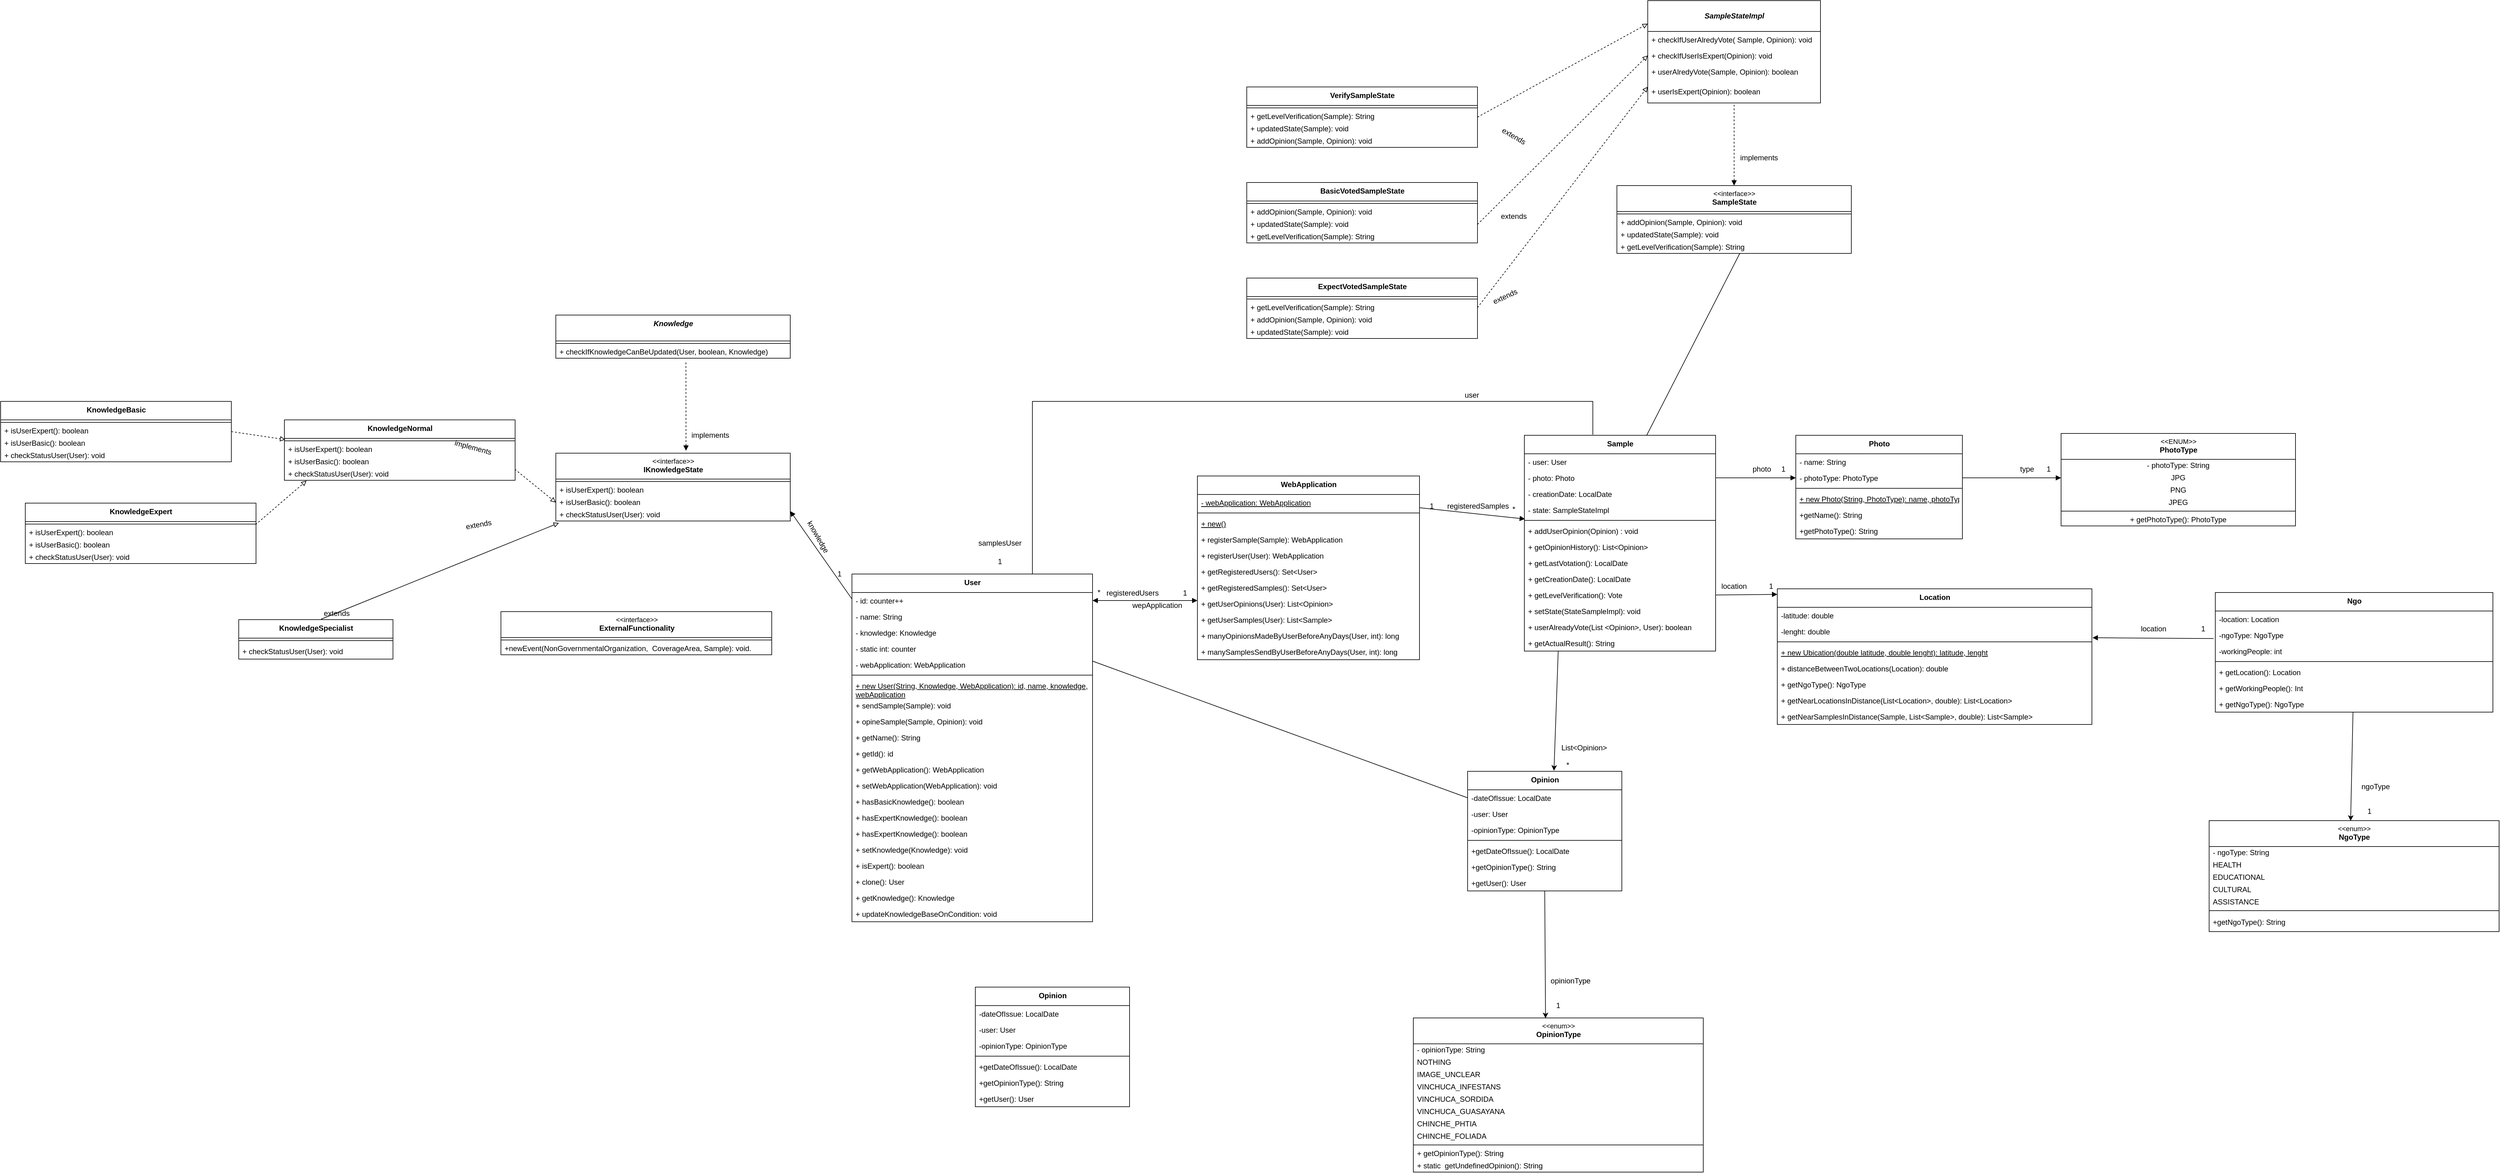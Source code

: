 <mxfile version="18.1.3" type="github">
  <diagram id="ae7LBZ6DJG40jsGKR7rI" name="Page-1">
    <mxGraphModel dx="3349" dy="438" grid="1" gridSize="10" guides="1" tooltips="1" connect="1" arrows="1" fold="1" page="1" pageScale="1" pageWidth="827" pageHeight="1169" math="0" shadow="0">
      <root>
        <mxCell id="0" />
        <mxCell id="1" parent="0" />
        <mxCell id="K2JFEXqpJTepmIrNeF1m-1" value="&lt;span style=&quot;font-size: 12px ; font-weight: 700&quot;&gt;User&lt;/span&gt;" style="swimlane;fontStyle=0;align=center;verticalAlign=top;childLayout=stackLayout;horizontal=1;startSize=30;horizontalStack=0;resizeParent=1;resizeParentMax=0;resizeLast=0;collapsible=0;marginBottom=0;html=1;labelBackgroundColor=none;labelBorderColor=none;fontSize=11;" parent="1" vertex="1">
          <mxGeometry x="-990" y="1250" width="390" height="564" as="geometry" />
        </mxCell>
        <mxCell id="pHlB20BNlkgOtDpx7atT-137" value="- id: counter++" style="text;strokeColor=none;fillColor=none;align=left;verticalAlign=top;spacingLeft=4;spacingRight=4;overflow=hidden;rotatable=0;points=[[0,0.5],[1,0.5]];portConstraint=eastwest;fontStyle=0" parent="K2JFEXqpJTepmIrNeF1m-1" vertex="1">
          <mxGeometry y="30" width="390" height="26" as="geometry" />
        </mxCell>
        <mxCell id="O7m9tue0CmrLmK0lqsz_-73" value="- name: String" style="text;strokeColor=none;fillColor=none;align=left;verticalAlign=top;spacingLeft=4;spacingRight=4;overflow=hidden;rotatable=0;points=[[0,0.5],[1,0.5]];portConstraint=eastwest;fontStyle=0" parent="K2JFEXqpJTepmIrNeF1m-1" vertex="1">
          <mxGeometry y="56" width="390" height="26" as="geometry" />
        </mxCell>
        <mxCell id="-q0EUT8JvktaprCaDrNs-47" value="- knowledge: Knowledge" style="text;strokeColor=none;fillColor=none;align=left;verticalAlign=top;spacingLeft=4;spacingRight=4;overflow=hidden;rotatable=0;points=[[0,0.5],[1,0.5]];portConstraint=eastwest;fontStyle=0" parent="K2JFEXqpJTepmIrNeF1m-1" vertex="1">
          <mxGeometry y="82" width="390" height="26" as="geometry" />
        </mxCell>
        <mxCell id="-q0EUT8JvktaprCaDrNs-48" value="- static int: counter " style="text;strokeColor=none;fillColor=none;align=left;verticalAlign=top;spacingLeft=4;spacingRight=4;overflow=hidden;rotatable=0;points=[[0,0.5],[1,0.5]];portConstraint=eastwest;fontStyle=0" parent="K2JFEXqpJTepmIrNeF1m-1" vertex="1">
          <mxGeometry y="108" width="390" height="26" as="geometry" />
        </mxCell>
        <mxCell id="-q0EUT8JvktaprCaDrNs-49" value="- webApplication: WebApplication" style="text;strokeColor=none;fillColor=none;align=left;verticalAlign=top;spacingLeft=4;spacingRight=4;overflow=hidden;rotatable=0;points=[[0,0.5],[1,0.5]];portConstraint=eastwest;fontStyle=0" parent="K2JFEXqpJTepmIrNeF1m-1" vertex="1">
          <mxGeometry y="134" width="390" height="26" as="geometry" />
        </mxCell>
        <mxCell id="K2JFEXqpJTepmIrNeF1m-3" value="" style="line;strokeWidth=1;fillColor=none;align=left;verticalAlign=middle;spacingTop=-1;spacingLeft=3;spacingRight=3;rotatable=0;labelPosition=right;points=[];portConstraint=eastwest;labelBackgroundColor=none;labelBorderColor=none;fontSize=11;html=1;" parent="K2JFEXqpJTepmIrNeF1m-1" vertex="1">
          <mxGeometry y="160" width="390" height="8" as="geometry" />
        </mxCell>
        <mxCell id="AvihFjAqHNHrfM0knBo_-65" value="+ new User(String, Knowledge, WebApplication): id, name, knowledge, webApplication" style="text;strokeColor=none;fillColor=none;align=left;verticalAlign=top;spacingLeft=4;spacingRight=4;overflow=hidden;rotatable=0;points=[[0,0.5],[1,0.5]];portConstraint=eastwest;fontStyle=4;whiteSpace=wrap;" parent="K2JFEXqpJTepmIrNeF1m-1" vertex="1">
          <mxGeometry y="168" width="390" height="32" as="geometry" />
        </mxCell>
        <mxCell id="-q0EUT8JvktaprCaDrNs-62" value="+ sendSample(Sample): void" style="text;strokeColor=none;fillColor=none;align=left;verticalAlign=top;spacingLeft=4;spacingRight=4;overflow=hidden;rotatable=0;points=[[0,0.5],[1,0.5]];portConstraint=eastwest;fontStyle=0" parent="K2JFEXqpJTepmIrNeF1m-1" vertex="1">
          <mxGeometry y="200" width="390" height="26" as="geometry" />
        </mxCell>
        <mxCell id="AvihFjAqHNHrfM0knBo_-64" value="+ opineSample(Sample, Opinion): void" style="text;strokeColor=none;fillColor=none;align=left;verticalAlign=top;spacingLeft=4;spacingRight=4;overflow=hidden;rotatable=0;points=[[0,0.5],[1,0.5]];portConstraint=eastwest;fontStyle=0" parent="K2JFEXqpJTepmIrNeF1m-1" vertex="1">
          <mxGeometry y="226" width="390" height="26" as="geometry" />
        </mxCell>
        <mxCell id="O7m9tue0CmrLmK0lqsz_-75" value="+ getName(): String" style="text;strokeColor=none;fillColor=none;align=left;verticalAlign=top;spacingLeft=4;spacingRight=4;overflow=hidden;rotatable=0;points=[[0,0.5],[1,0.5]];portConstraint=eastwest;fontStyle=0" parent="K2JFEXqpJTepmIrNeF1m-1" vertex="1">
          <mxGeometry y="252" width="390" height="26" as="geometry" />
        </mxCell>
        <mxCell id="-q0EUT8JvktaprCaDrNs-50" value="+ getId(): id" style="text;strokeColor=none;fillColor=none;align=left;verticalAlign=top;spacingLeft=4;spacingRight=4;overflow=hidden;rotatable=0;points=[[0,0.5],[1,0.5]];portConstraint=eastwest;fontStyle=0" parent="K2JFEXqpJTepmIrNeF1m-1" vertex="1">
          <mxGeometry y="278" width="390" height="26" as="geometry" />
        </mxCell>
        <mxCell id="-q0EUT8JvktaprCaDrNs-51" value="+ getWebApplication(): WebApplication" style="text;strokeColor=none;fillColor=none;align=left;verticalAlign=top;spacingLeft=4;spacingRight=4;overflow=hidden;rotatable=0;points=[[0,0.5],[1,0.5]];portConstraint=eastwest;fontStyle=0" parent="K2JFEXqpJTepmIrNeF1m-1" vertex="1">
          <mxGeometry y="304" width="390" height="26" as="geometry" />
        </mxCell>
        <mxCell id="-q0EUT8JvktaprCaDrNs-53" value="+ setWebApplication(WebApplication): void" style="text;strokeColor=none;fillColor=none;align=left;verticalAlign=top;spacingLeft=4;spacingRight=4;overflow=hidden;rotatable=0;points=[[0,0.5],[1,0.5]];portConstraint=eastwest;fontStyle=0" parent="K2JFEXqpJTepmIrNeF1m-1" vertex="1">
          <mxGeometry y="330" width="390" height="26" as="geometry" />
        </mxCell>
        <mxCell id="-q0EUT8JvktaprCaDrNs-54" value="+ hasBasicKnowledge(): boolean" style="text;strokeColor=none;fillColor=none;align=left;verticalAlign=top;spacingLeft=4;spacingRight=4;overflow=hidden;rotatable=0;points=[[0,0.5],[1,0.5]];portConstraint=eastwest;fontStyle=0" parent="K2JFEXqpJTepmIrNeF1m-1" vertex="1">
          <mxGeometry y="356" width="390" height="26" as="geometry" />
        </mxCell>
        <mxCell id="-q0EUT8JvktaprCaDrNs-55" value="+ hasExpertKnowledge(): boolean" style="text;strokeColor=none;fillColor=none;align=left;verticalAlign=top;spacingLeft=4;spacingRight=4;overflow=hidden;rotatable=0;points=[[0,0.5],[1,0.5]];portConstraint=eastwest;fontStyle=0" parent="K2JFEXqpJTepmIrNeF1m-1" vertex="1">
          <mxGeometry y="382" width="390" height="26" as="geometry" />
        </mxCell>
        <mxCell id="-q0EUT8JvktaprCaDrNs-56" value="+ hasExpertKnowledge(): boolean" style="text;strokeColor=none;fillColor=none;align=left;verticalAlign=top;spacingLeft=4;spacingRight=4;overflow=hidden;rotatable=0;points=[[0,0.5],[1,0.5]];portConstraint=eastwest;fontStyle=0" parent="K2JFEXqpJTepmIrNeF1m-1" vertex="1">
          <mxGeometry y="408" width="390" height="26" as="geometry" />
        </mxCell>
        <mxCell id="-q0EUT8JvktaprCaDrNs-57" value="+ setKnowledge(Knowledge): void&#xa;" style="text;strokeColor=none;fillColor=none;align=left;verticalAlign=top;spacingLeft=4;spacingRight=4;overflow=hidden;rotatable=0;points=[[0,0.5],[1,0.5]];portConstraint=eastwest;fontStyle=0" parent="K2JFEXqpJTepmIrNeF1m-1" vertex="1">
          <mxGeometry y="434" width="390" height="26" as="geometry" />
        </mxCell>
        <mxCell id="-q0EUT8JvktaprCaDrNs-58" value="+ isExpert(): boolean&#xa;" style="text;strokeColor=none;fillColor=none;align=left;verticalAlign=top;spacingLeft=4;spacingRight=4;overflow=hidden;rotatable=0;points=[[0,0.5],[1,0.5]];portConstraint=eastwest;fontStyle=0" parent="K2JFEXqpJTepmIrNeF1m-1" vertex="1">
          <mxGeometry y="460" width="390" height="26" as="geometry" />
        </mxCell>
        <mxCell id="-q0EUT8JvktaprCaDrNs-59" value="+ clone(): User" style="text;strokeColor=none;fillColor=none;align=left;verticalAlign=top;spacingLeft=4;spacingRight=4;overflow=hidden;rotatable=0;points=[[0,0.5],[1,0.5]];portConstraint=eastwest;fontStyle=0" parent="K2JFEXqpJTepmIrNeF1m-1" vertex="1">
          <mxGeometry y="486" width="390" height="26" as="geometry" />
        </mxCell>
        <mxCell id="-q0EUT8JvktaprCaDrNs-60" value="+ getKnowledge(): Knowledge" style="text;strokeColor=none;fillColor=none;align=left;verticalAlign=top;spacingLeft=4;spacingRight=4;overflow=hidden;rotatable=0;points=[[0,0.5],[1,0.5]];portConstraint=eastwest;fontStyle=0" parent="K2JFEXqpJTepmIrNeF1m-1" vertex="1">
          <mxGeometry y="512" width="390" height="26" as="geometry" />
        </mxCell>
        <mxCell id="-q0EUT8JvktaprCaDrNs-61" value="+ updateKnowledgeBaseOnCondition: void" style="text;strokeColor=none;fillColor=none;align=left;verticalAlign=top;spacingLeft=4;spacingRight=4;overflow=hidden;rotatable=0;points=[[0,0.5],[1,0.5]];portConstraint=eastwest;fontStyle=0" parent="K2JFEXqpJTepmIrNeF1m-1" vertex="1">
          <mxGeometry y="538" width="390" height="26" as="geometry" />
        </mxCell>
        <mxCell id="K2JFEXqpJTepmIrNeF1m-9" value="&amp;lt;&amp;lt;interface&amp;gt;&amp;gt;&lt;br&gt;&lt;b style=&quot;font-size: 12px;&quot;&gt;IKnowledgeState&lt;/b&gt;" style="swimlane;fontStyle=0;align=center;verticalAlign=top;childLayout=stackLayout;horizontal=1;startSize=42;horizontalStack=0;resizeParent=1;resizeParentMax=0;resizeLast=0;collapsible=0;marginBottom=0;html=1;labelBackgroundColor=none;labelBorderColor=none;fontSize=11;" parent="1" vertex="1">
          <mxGeometry x="-1470" y="1054" width="380" height="110" as="geometry" />
        </mxCell>
        <mxCell id="K2JFEXqpJTepmIrNeF1m-10" value="" style="line;strokeWidth=1;fillColor=none;align=left;verticalAlign=middle;spacingTop=-1;spacingLeft=3;spacingRight=3;rotatable=0;labelPosition=right;points=[];portConstraint=eastwest;labelBackgroundColor=none;labelBorderColor=none;fontSize=11;html=1;" parent="K2JFEXqpJTepmIrNeF1m-9" vertex="1">
          <mxGeometry y="42" width="380" height="8" as="geometry" />
        </mxCell>
        <mxCell id="AvihFjAqHNHrfM0knBo_-19" value="&lt;span style=&quot;font-size: 12px&quot;&gt;+ isUserExpert(): boolean&lt;/span&gt;" style="text;html=1;strokeColor=none;fillColor=none;align=left;verticalAlign=middle;spacingLeft=4;spacingRight=4;overflow=hidden;rotatable=0;points=[[0,0.5],[1,0.5]];portConstraint=eastwest;labelBackgroundColor=none;labelBorderColor=none;fontSize=11;" parent="K2JFEXqpJTepmIrNeF1m-9" vertex="1">
          <mxGeometry y="50" width="380" height="20" as="geometry" />
        </mxCell>
        <mxCell id="AvihFjAqHNHrfM0knBo_-20" value="&lt;span style=&quot;font-size: 12px&quot;&gt;+ isUserBasic(): boolean&lt;/span&gt;" style="text;html=1;strokeColor=none;fillColor=none;align=left;verticalAlign=middle;spacingLeft=4;spacingRight=4;overflow=hidden;rotatable=0;points=[[0,0.5],[1,0.5]];portConstraint=eastwest;labelBackgroundColor=none;labelBorderColor=none;fontSize=11;" parent="K2JFEXqpJTepmIrNeF1m-9" vertex="1">
          <mxGeometry y="70" width="380" height="20" as="geometry" />
        </mxCell>
        <mxCell id="AvihFjAqHNHrfM0knBo_-21" value="&lt;font style=&quot;font-size: 12px;&quot;&gt;+ checkStatusUser(User): void&lt;/font&gt;" style="text;html=1;strokeColor=none;fillColor=none;align=left;verticalAlign=middle;spacingLeft=4;spacingRight=4;overflow=hidden;rotatable=0;points=[[0,0.5],[1,0.5]];portConstraint=eastwest;labelBackgroundColor=none;labelBorderColor=none;fontSize=10;" parent="K2JFEXqpJTepmIrNeF1m-9" vertex="1">
          <mxGeometry y="90" width="380" height="20" as="geometry" />
        </mxCell>
        <mxCell id="pHlB20BNlkgOtDpx7atT-3" value="&lt;span style=&quot;font-size: 12px ; font-weight: 700&quot;&gt;Sample&lt;/span&gt;" style="swimlane;fontStyle=0;align=center;verticalAlign=top;childLayout=stackLayout;horizontal=1;startSize=30;horizontalStack=0;resizeParent=1;resizeParentMax=0;resizeLast=0;collapsible=0;marginBottom=0;html=1;labelBackgroundColor=none;labelBorderColor=none;fontSize=11;" parent="1" vertex="1">
          <mxGeometry x="100" y="1025" width="310" height="350" as="geometry" />
        </mxCell>
        <mxCell id="_neJQCjdiO2XLyn74PPV-8" value="- user: User" style="text;strokeColor=none;fillColor=none;align=left;verticalAlign=top;spacingLeft=4;spacingRight=4;overflow=hidden;rotatable=0;points=[[0,0.5],[1,0.5]];portConstraint=eastwest;fontStyle=0" parent="pHlB20BNlkgOtDpx7atT-3" vertex="1">
          <mxGeometry y="30" width="310" height="26" as="geometry" />
        </mxCell>
        <mxCell id="AvihFjAqHNHrfM0knBo_-63" value="- photo: Photo " style="text;strokeColor=none;fillColor=none;align=left;verticalAlign=top;spacingLeft=4;spacingRight=4;overflow=hidden;rotatable=0;points=[[0,0.5],[1,0.5]];portConstraint=eastwest;fontStyle=0" parent="pHlB20BNlkgOtDpx7atT-3" vertex="1">
          <mxGeometry y="56" width="310" height="26" as="geometry" />
        </mxCell>
        <mxCell id="-q0EUT8JvktaprCaDrNs-36" value="- creationDate: LocalDate" style="text;strokeColor=none;fillColor=none;align=left;verticalAlign=top;spacingLeft=4;spacingRight=4;overflow=hidden;rotatable=0;points=[[0,0.5],[1,0.5]];portConstraint=eastwest;fontStyle=0" parent="pHlB20BNlkgOtDpx7atT-3" vertex="1">
          <mxGeometry y="82" width="310" height="26" as="geometry" />
        </mxCell>
        <mxCell id="-q0EUT8JvktaprCaDrNs-37" value="- state: SampleStateImpl" style="text;strokeColor=none;fillColor=none;align=left;verticalAlign=top;spacingLeft=4;spacingRight=4;overflow=hidden;rotatable=0;points=[[0,0.5],[1,0.5]];portConstraint=eastwest;fontStyle=0" parent="pHlB20BNlkgOtDpx7atT-3" vertex="1">
          <mxGeometry y="108" width="310" height="26" as="geometry" />
        </mxCell>
        <mxCell id="pHlB20BNlkgOtDpx7atT-5" value="" style="line;strokeWidth=1;fillColor=none;align=left;verticalAlign=middle;spacingTop=-1;spacingLeft=3;spacingRight=3;rotatable=0;labelPosition=right;points=[];portConstraint=eastwest;labelBackgroundColor=none;labelBorderColor=none;fontSize=11;html=1;" parent="pHlB20BNlkgOtDpx7atT-3" vertex="1">
          <mxGeometry y="134" width="310" height="8" as="geometry" />
        </mxCell>
        <mxCell id="pHlB20BNlkgOtDpx7atT-6" value="+ addUserOpinion(Opinion) : void" style="text;strokeColor=none;fillColor=none;align=left;verticalAlign=top;spacingLeft=4;spacingRight=4;overflow=hidden;rotatable=0;points=[[0,0.5],[1,0.5]];portConstraint=eastwest;fontStyle=0" parent="pHlB20BNlkgOtDpx7atT-3" vertex="1">
          <mxGeometry y="142" width="310" height="26" as="geometry" />
        </mxCell>
        <mxCell id="_neJQCjdiO2XLyn74PPV-9" value="+ getOpinionHistory(): List&lt;Opinion&gt;" style="text;strokeColor=none;fillColor=none;align=left;verticalAlign=top;spacingLeft=4;spacingRight=4;overflow=hidden;rotatable=0;points=[[0,0.5],[1,0.5]];portConstraint=eastwest;fontStyle=0" parent="pHlB20BNlkgOtDpx7atT-3" vertex="1">
          <mxGeometry y="168" width="310" height="26" as="geometry" />
        </mxCell>
        <mxCell id="_neJQCjdiO2XLyn74PPV-10" value="+ getLastVotation(): LocalDate" style="text;strokeColor=none;fillColor=none;align=left;verticalAlign=top;spacingLeft=4;spacingRight=4;overflow=hidden;rotatable=0;points=[[0,0.5],[1,0.5]];portConstraint=eastwest;fontStyle=0" parent="pHlB20BNlkgOtDpx7atT-3" vertex="1">
          <mxGeometry y="194" width="310" height="26" as="geometry" />
        </mxCell>
        <mxCell id="_neJQCjdiO2XLyn74PPV-11" value="+ getCreationDate(): LocalDate" style="text;strokeColor=none;fillColor=none;align=left;verticalAlign=top;spacingLeft=4;spacingRight=4;overflow=hidden;rotatable=0;points=[[0,0.5],[1,0.5]];portConstraint=eastwest;fontStyle=0" parent="pHlB20BNlkgOtDpx7atT-3" vertex="1">
          <mxGeometry y="220" width="310" height="26" as="geometry" />
        </mxCell>
        <mxCell id="-q0EUT8JvktaprCaDrNs-41" value="+ getLevelVerification(): Vote" style="text;strokeColor=none;fillColor=none;align=left;verticalAlign=top;spacingLeft=4;spacingRight=4;overflow=hidden;rotatable=0;points=[[0,0.5],[1,0.5]];portConstraint=eastwest;fontStyle=0" parent="pHlB20BNlkgOtDpx7atT-3" vertex="1">
          <mxGeometry y="246" width="310" height="26" as="geometry" />
        </mxCell>
        <mxCell id="-q0EUT8JvktaprCaDrNs-44" value="+ setState(StateSampleImpl): void" style="text;strokeColor=none;fillColor=none;align=left;verticalAlign=top;spacingLeft=4;spacingRight=4;overflow=hidden;rotatable=0;points=[[0,0.5],[1,0.5]];portConstraint=eastwest;fontStyle=0" parent="pHlB20BNlkgOtDpx7atT-3" vertex="1">
          <mxGeometry y="272" width="310" height="26" as="geometry" />
        </mxCell>
        <mxCell id="-q0EUT8JvktaprCaDrNs-45" value="+ userAlreadyVote(List &lt;Opinion&gt;, User): boolean" style="text;strokeColor=none;fillColor=none;align=left;verticalAlign=top;spacingLeft=4;spacingRight=4;overflow=hidden;rotatable=0;points=[[0,0.5],[1,0.5]];portConstraint=eastwest;fontStyle=0" parent="pHlB20BNlkgOtDpx7atT-3" vertex="1">
          <mxGeometry y="298" width="310" height="26" as="geometry" />
        </mxCell>
        <mxCell id="-q0EUT8JvktaprCaDrNs-46" value="+ getActualResult(): String" style="text;strokeColor=none;fillColor=none;align=left;verticalAlign=top;spacingLeft=4;spacingRight=4;overflow=hidden;rotatable=0;points=[[0,0.5],[1,0.5]];portConstraint=eastwest;fontStyle=0" parent="pHlB20BNlkgOtDpx7atT-3" vertex="1">
          <mxGeometry y="324" width="310" height="26" as="geometry" />
        </mxCell>
        <mxCell id="pHlB20BNlkgOtDpx7atT-100" value="&lt;span style=&quot;font-size: 12px;&quot;&gt;&lt;b&gt;Photo&lt;/b&gt;&lt;/span&gt;" style="swimlane;fontStyle=0;align=center;verticalAlign=top;childLayout=stackLayout;horizontal=1;startSize=30;horizontalStack=0;resizeParent=1;resizeParentMax=0;resizeLast=0;collapsible=0;marginBottom=0;html=1;labelBackgroundColor=none;labelBorderColor=none;fontSize=11;" parent="1" vertex="1">
          <mxGeometry x="540" y="1025" width="270" height="168" as="geometry" />
        </mxCell>
        <mxCell id="pHlB20BNlkgOtDpx7atT-103" value="- name: String" style="text;strokeColor=none;fillColor=none;align=left;verticalAlign=top;spacingLeft=4;spacingRight=4;overflow=hidden;rotatable=0;points=[[0,0.5],[1,0.5]];portConstraint=eastwest;fontStyle=0" parent="pHlB20BNlkgOtDpx7atT-100" vertex="1">
          <mxGeometry y="30" width="270" height="26" as="geometry" />
        </mxCell>
        <mxCell id="-q0EUT8JvktaprCaDrNs-30" value="- photoType: PhotoType" style="text;strokeColor=none;fillColor=none;align=left;verticalAlign=top;spacingLeft=4;spacingRight=4;overflow=hidden;rotatable=0;points=[[0,0.5],[1,0.5]];portConstraint=eastwest;fontStyle=0" parent="pHlB20BNlkgOtDpx7atT-100" vertex="1">
          <mxGeometry y="56" width="270" height="26" as="geometry" />
        </mxCell>
        <mxCell id="pHlB20BNlkgOtDpx7atT-102" value="" style="line;strokeWidth=1;fillColor=none;align=left;verticalAlign=middle;spacingTop=-1;spacingLeft=3;spacingRight=3;rotatable=0;labelPosition=right;points=[];portConstraint=eastwest;labelBackgroundColor=none;labelBorderColor=none;fontSize=11;html=1;" parent="pHlB20BNlkgOtDpx7atT-100" vertex="1">
          <mxGeometry y="82" width="270" height="8" as="geometry" />
        </mxCell>
        <mxCell id="-q0EUT8JvktaprCaDrNs-32" value="+ new Photo(String, PhotoType): name, photoType" style="text;strokeColor=none;fillColor=none;align=left;verticalAlign=top;spacingLeft=4;spacingRight=4;overflow=hidden;rotatable=0;points=[[0,0.5],[1,0.5]];portConstraint=eastwest;fontStyle=4" parent="pHlB20BNlkgOtDpx7atT-100" vertex="1">
          <mxGeometry y="90" width="270" height="26" as="geometry" />
        </mxCell>
        <mxCell id="-q0EUT8JvktaprCaDrNs-33" value="+getName(): String" style="text;strokeColor=none;fillColor=none;align=left;verticalAlign=top;spacingLeft=4;spacingRight=4;overflow=hidden;rotatable=0;points=[[0,0.5],[1,0.5]];portConstraint=eastwest;fontStyle=0" parent="pHlB20BNlkgOtDpx7atT-100" vertex="1">
          <mxGeometry y="116" width="270" height="26" as="geometry" />
        </mxCell>
        <mxCell id="-q0EUT8JvktaprCaDrNs-34" value="+getPhotoType(): String" style="text;strokeColor=none;fillColor=none;align=left;verticalAlign=top;spacingLeft=4;spacingRight=4;overflow=hidden;rotatable=0;points=[[0,0.5],[1,0.5]];portConstraint=eastwest;fontStyle=0" parent="pHlB20BNlkgOtDpx7atT-100" vertex="1">
          <mxGeometry y="142" width="270" height="26" as="geometry" />
        </mxCell>
        <mxCell id="cK6lhMqTZY_zGtxXsKJP-35" value="&lt;b style=&quot;font-size: 12px;&quot;&gt;KnowledgeBasic&lt;/b&gt;" style="swimlane;fontStyle=0;align=center;verticalAlign=top;childLayout=stackLayout;horizontal=1;startSize=30;horizontalStack=0;resizeParent=1;resizeParentMax=0;resizeLast=0;collapsible=0;marginBottom=0;html=1;labelBackgroundColor=none;labelBorderColor=none;fontSize=11;" parent="1" vertex="1">
          <mxGeometry x="-2370" y="970" width="374" height="98" as="geometry" />
        </mxCell>
        <mxCell id="cK6lhMqTZY_zGtxXsKJP-36" value="" style="line;strokeWidth=1;fillColor=none;align=left;verticalAlign=middle;spacingTop=-1;spacingLeft=3;spacingRight=3;rotatable=0;labelPosition=right;points=[];portConstraint=eastwest;labelBackgroundColor=none;labelBorderColor=none;fontSize=11;html=1;" parent="cK6lhMqTZY_zGtxXsKJP-35" vertex="1">
          <mxGeometry y="30" width="374" height="8" as="geometry" />
        </mxCell>
        <mxCell id="AvihFjAqHNHrfM0knBo_-27" value="&lt;span style=&quot;font-size: 12px&quot;&gt;+ isUserExpert(): boolean&lt;/span&gt;" style="text;html=1;strokeColor=none;fillColor=none;align=left;verticalAlign=middle;spacingLeft=4;spacingRight=4;overflow=hidden;rotatable=0;points=[[0,0.5],[1,0.5]];portConstraint=eastwest;labelBackgroundColor=none;labelBorderColor=none;fontSize=11;" parent="cK6lhMqTZY_zGtxXsKJP-35" vertex="1">
          <mxGeometry y="38" width="374" height="20" as="geometry" />
        </mxCell>
        <mxCell id="AvihFjAqHNHrfM0knBo_-28" value="&lt;span style=&quot;font-size: 12px&quot;&gt;+ isUserBasic(): boolean&lt;/span&gt;" style="text;html=1;strokeColor=none;fillColor=none;align=left;verticalAlign=middle;spacingLeft=4;spacingRight=4;overflow=hidden;rotatable=0;points=[[0,0.5],[1,0.5]];portConstraint=eastwest;labelBackgroundColor=none;labelBorderColor=none;fontSize=11;" parent="cK6lhMqTZY_zGtxXsKJP-35" vertex="1">
          <mxGeometry y="58" width="374" height="20" as="geometry" />
        </mxCell>
        <mxCell id="AvihFjAqHNHrfM0knBo_-29" value="&lt;span style=&quot;font-size: 12px;&quot;&gt;+ checkStatusUser(User): void&lt;/span&gt;" style="text;html=1;strokeColor=none;fillColor=none;align=left;verticalAlign=middle;spacingLeft=4;spacingRight=4;overflow=hidden;rotatable=0;points=[[0,0.5],[1,0.5]];portConstraint=eastwest;labelBackgroundColor=none;labelBorderColor=none;fontSize=11;" parent="cK6lhMqTZY_zGtxXsKJP-35" vertex="1">
          <mxGeometry y="78" width="374" height="20" as="geometry" />
        </mxCell>
        <mxCell id="cK6lhMqTZY_zGtxXsKJP-38" value="&lt;b style=&quot;font-size: 12px;&quot;&gt;KnowledgeExpert&lt;/b&gt;" style="swimlane;fontStyle=0;align=center;verticalAlign=top;childLayout=stackLayout;horizontal=1;startSize=30;horizontalStack=0;resizeParent=1;resizeParentMax=0;resizeLast=0;collapsible=0;marginBottom=0;html=1;labelBackgroundColor=none;labelBorderColor=none;fontSize=11;" parent="1" vertex="1">
          <mxGeometry x="-2330" y="1135" width="374" height="98" as="geometry" />
        </mxCell>
        <mxCell id="cK6lhMqTZY_zGtxXsKJP-39" value="" style="line;strokeWidth=1;fillColor=none;align=left;verticalAlign=middle;spacingTop=-1;spacingLeft=3;spacingRight=3;rotatable=0;labelPosition=right;points=[];portConstraint=eastwest;labelBackgroundColor=none;labelBorderColor=none;fontSize=11;html=1;" parent="cK6lhMqTZY_zGtxXsKJP-38" vertex="1">
          <mxGeometry y="30" width="374" height="8" as="geometry" />
        </mxCell>
        <mxCell id="AvihFjAqHNHrfM0knBo_-32" value="&lt;span style=&quot;font-size: 12px&quot;&gt;+ isUserExpert(): boolean&lt;/span&gt;" style="text;html=1;strokeColor=none;fillColor=none;align=left;verticalAlign=middle;spacingLeft=4;spacingRight=4;overflow=hidden;rotatable=0;points=[[0,0.5],[1,0.5]];portConstraint=eastwest;labelBackgroundColor=none;labelBorderColor=none;fontSize=11;" parent="cK6lhMqTZY_zGtxXsKJP-38" vertex="1">
          <mxGeometry y="38" width="374" height="20" as="geometry" />
        </mxCell>
        <mxCell id="AvihFjAqHNHrfM0knBo_-33" value="&lt;span style=&quot;font-size: 12px&quot;&gt;+ isUserBasic(): boolean&lt;/span&gt;" style="text;html=1;strokeColor=none;fillColor=none;align=left;verticalAlign=middle;spacingLeft=4;spacingRight=4;overflow=hidden;rotatable=0;points=[[0,0.5],[1,0.5]];portConstraint=eastwest;labelBackgroundColor=none;labelBorderColor=none;fontSize=11;" parent="cK6lhMqTZY_zGtxXsKJP-38" vertex="1">
          <mxGeometry y="58" width="374" height="20" as="geometry" />
        </mxCell>
        <mxCell id="AvihFjAqHNHrfM0knBo_-34" value="&lt;span style=&quot;font-size: 12px&quot;&gt;+ checkStatusUser(User): void&lt;/span&gt;" style="text;html=1;strokeColor=none;fillColor=none;align=left;verticalAlign=middle;spacingLeft=4;spacingRight=4;overflow=hidden;rotatable=0;points=[[0,0.5],[1,0.5]];portConstraint=eastwest;labelBackgroundColor=none;labelBorderColor=none;fontSize=11;" parent="cK6lhMqTZY_zGtxXsKJP-38" vertex="1">
          <mxGeometry y="78" width="374" height="20" as="geometry" />
        </mxCell>
        <mxCell id="cK6lhMqTZY_zGtxXsKJP-41" value="&lt;b style=&quot;font-size: 12px;&quot;&gt;Knowledge&lt;/b&gt;&lt;span style=&quot;font-size: 12px;&quot;&gt;&lt;b&gt;Specialist&lt;/b&gt;&lt;/span&gt;" style="swimlane;fontStyle=0;align=center;verticalAlign=top;childLayout=stackLayout;horizontal=1;startSize=30;horizontalStack=0;resizeParent=1;resizeParentMax=0;resizeLast=0;collapsible=0;marginBottom=0;html=1;labelBackgroundColor=none;labelBorderColor=none;fontSize=11;" parent="1" vertex="1">
          <mxGeometry x="-1984" y="1324" width="250" height="64" as="geometry" />
        </mxCell>
        <mxCell id="cK6lhMqTZY_zGtxXsKJP-42" value="" style="line;strokeWidth=1;fillColor=none;align=left;verticalAlign=middle;spacingTop=-1;spacingLeft=3;spacingRight=3;rotatable=0;labelPosition=right;points=[];portConstraint=eastwest;labelBackgroundColor=none;labelBorderColor=none;fontSize=11;html=1;" parent="cK6lhMqTZY_zGtxXsKJP-41" vertex="1">
          <mxGeometry y="30" width="250" height="8" as="geometry" />
        </mxCell>
        <mxCell id="cK6lhMqTZY_zGtxXsKJP-43" value="+ checkStatusUser(User): void" style="text;strokeColor=none;fillColor=none;align=left;verticalAlign=top;spacingLeft=4;spacingRight=4;overflow=hidden;rotatable=0;points=[[0,0.5],[1,0.5]];portConstraint=eastwest;fontStyle=0" parent="cK6lhMqTZY_zGtxXsKJP-41" vertex="1">
          <mxGeometry y="38" width="250" height="26" as="geometry" />
        </mxCell>
        <mxCell id="AvihFjAqHNHrfM0knBo_-1" value="&lt;span style=&quot;font-size: 12px ; font-weight: 700&quot;&gt;WebApplication&lt;/span&gt;" style="swimlane;fontStyle=0;align=center;verticalAlign=top;childLayout=stackLayout;horizontal=1;startSize=30;horizontalStack=0;resizeParent=1;resizeParentMax=0;resizeLast=0;collapsible=0;marginBottom=0;html=1;labelBackgroundColor=none;labelBorderColor=none;fontSize=11;" parent="1" vertex="1">
          <mxGeometry x="-430" y="1091" width="360" height="298" as="geometry" />
        </mxCell>
        <mxCell id="AvihFjAqHNHrfM0knBo_-5" value="- webApplication: WebApplication" style="text;strokeColor=none;fillColor=none;align=left;verticalAlign=top;spacingLeft=4;spacingRight=4;overflow=hidden;rotatable=0;points=[[0,0.5],[1,0.5]];portConstraint=eastwest;fontStyle=4" parent="AvihFjAqHNHrfM0knBo_-1" vertex="1">
          <mxGeometry y="30" width="360" height="26" as="geometry" />
        </mxCell>
        <mxCell id="AvihFjAqHNHrfM0knBo_-3" value="" style="line;strokeWidth=1;fillColor=none;align=left;verticalAlign=middle;spacingTop=-1;spacingLeft=3;spacingRight=3;rotatable=0;labelPosition=right;points=[];portConstraint=eastwest;labelBackgroundColor=none;labelBorderColor=none;fontSize=11;html=1;" parent="AvihFjAqHNHrfM0knBo_-1" vertex="1">
          <mxGeometry y="56" width="360" height="8" as="geometry" />
        </mxCell>
        <mxCell id="AvihFjAqHNHrfM0knBo_-4" value="+ new()" style="text;strokeColor=none;fillColor=none;align=left;verticalAlign=top;spacingLeft=4;spacingRight=4;overflow=hidden;rotatable=0;points=[[0,0.5],[1,0.5]];portConstraint=eastwest;fontStyle=4" parent="AvihFjAqHNHrfM0knBo_-1" vertex="1">
          <mxGeometry y="64" width="360" height="26" as="geometry" />
        </mxCell>
        <mxCell id="O7m9tue0CmrLmK0lqsz_-69" value="+ registerSample(Sample): WebApplication" style="text;strokeColor=none;fillColor=none;align=left;verticalAlign=top;spacingLeft=4;spacingRight=4;overflow=hidden;rotatable=0;points=[[0,0.5],[1,0.5]];portConstraint=eastwest;fontStyle=0" parent="AvihFjAqHNHrfM0knBo_-1" vertex="1">
          <mxGeometry y="90" width="360" height="26" as="geometry" />
        </mxCell>
        <mxCell id="O7m9tue0CmrLmK0lqsz_-70" value="+ registerUser(User): WebApplication" style="text;strokeColor=none;fillColor=none;align=left;verticalAlign=top;spacingLeft=4;spacingRight=4;overflow=hidden;rotatable=0;points=[[0,0.5],[1,0.5]];portConstraint=eastwest;fontStyle=0" parent="AvihFjAqHNHrfM0knBo_-1" vertex="1">
          <mxGeometry y="116" width="360" height="26" as="geometry" />
        </mxCell>
        <mxCell id="O7m9tue0CmrLmK0lqsz_-71" value="+ getRegisteredUsers(): Set&lt;User&gt;" style="text;strokeColor=none;fillColor=none;align=left;verticalAlign=top;spacingLeft=4;spacingRight=4;overflow=hidden;rotatable=0;points=[[0,0.5],[1,0.5]];portConstraint=eastwest;fontStyle=0" parent="AvihFjAqHNHrfM0knBo_-1" vertex="1">
          <mxGeometry y="142" width="360" height="26" as="geometry" />
        </mxCell>
        <mxCell id="O7m9tue0CmrLmK0lqsz_-72" value="+ getRegisteredSamples(): Set&lt;User&gt;" style="text;strokeColor=none;fillColor=none;align=left;verticalAlign=top;spacingLeft=4;spacingRight=4;overflow=hidden;rotatable=0;points=[[0,0.5],[1,0.5]];portConstraint=eastwest;fontStyle=0" parent="AvihFjAqHNHrfM0knBo_-1" vertex="1">
          <mxGeometry y="168" width="360" height="26" as="geometry" />
        </mxCell>
        <mxCell id="-q0EUT8JvktaprCaDrNs-77" value="+ getUserOpinions(User): List&lt;Opinion&gt;" style="text;strokeColor=none;fillColor=none;align=left;verticalAlign=top;spacingLeft=4;spacingRight=4;overflow=hidden;rotatable=0;points=[[0,0.5],[1,0.5]];portConstraint=eastwest;fontStyle=0" parent="AvihFjAqHNHrfM0knBo_-1" vertex="1">
          <mxGeometry y="194" width="360" height="26" as="geometry" />
        </mxCell>
        <mxCell id="-q0EUT8JvktaprCaDrNs-80" value="+ getUserSamples(User): List&lt;Sample&gt;" style="text;strokeColor=none;fillColor=none;align=left;verticalAlign=top;spacingLeft=4;spacingRight=4;overflow=hidden;rotatable=0;points=[[0,0.5],[1,0.5]];portConstraint=eastwest;fontStyle=0" parent="AvihFjAqHNHrfM0knBo_-1" vertex="1">
          <mxGeometry y="220" width="360" height="26" as="geometry" />
        </mxCell>
        <mxCell id="-q0EUT8JvktaprCaDrNs-78" value="+ manyOpinionsMadeByUserBeforeAnyDays(User, int): long" style="text;strokeColor=none;fillColor=none;align=left;verticalAlign=top;spacingLeft=4;spacingRight=4;overflow=hidden;rotatable=0;points=[[0,0.5],[1,0.5]];portConstraint=eastwest;fontStyle=0" parent="AvihFjAqHNHrfM0knBo_-1" vertex="1">
          <mxGeometry y="246" width="360" height="26" as="geometry" />
        </mxCell>
        <mxCell id="-q0EUT8JvktaprCaDrNs-79" value="+ manySamplesSendByUserBeforeAnyDays(User, int): long" style="text;strokeColor=none;fillColor=none;align=left;verticalAlign=top;spacingLeft=4;spacingRight=4;overflow=hidden;rotatable=0;points=[[0,0.5],[1,0.5]];portConstraint=eastwest;fontStyle=0" parent="AvihFjAqHNHrfM0knBo_-1" vertex="1">
          <mxGeometry y="272" width="360" height="26" as="geometry" />
        </mxCell>
        <mxCell id="AvihFjAqHNHrfM0knBo_-8" value="" style="endArrow=block;html=1;rounded=0;exitX=1;exitY=0.5;exitDx=0;exitDy=0;startArrow=block;startFill=1;endFill=1;" parent="1" source="pHlB20BNlkgOtDpx7atT-137" edge="1">
          <mxGeometry width="50" height="50" relative="1" as="geometry">
            <mxPoint x="-400" y="850" as="sourcePoint" />
            <mxPoint x="-430" y="1293" as="targetPoint" />
          </mxGeometry>
        </mxCell>
        <mxCell id="AvihFjAqHNHrfM0knBo_-9" value="registeredUsers" style="text;html=1;strokeColor=none;fillColor=none;align=center;verticalAlign=middle;whiteSpace=wrap;rounded=0;" parent="1" vertex="1">
          <mxGeometry x="-580" y="1271" width="90" height="20" as="geometry" />
        </mxCell>
        <mxCell id="AvihFjAqHNHrfM0knBo_-11" value="1" style="text;html=1;strokeColor=none;fillColor=none;align=center;verticalAlign=middle;whiteSpace=wrap;rounded=0;" parent="1" vertex="1">
          <mxGeometry x="-470" y="1271" width="40" height="20" as="geometry" />
        </mxCell>
        <mxCell id="AvihFjAqHNHrfM0knBo_-13" value="" style="endArrow=none;html=1;rounded=0;entryX=0;entryY=0.403;entryDx=0;entryDy=0;exitX=1;exitY=0.2;exitDx=0;exitDy=0;startArrow=block;startFill=1;entryPerimeter=0;exitPerimeter=0;" parent="1" source="AvihFjAqHNHrfM0knBo_-21" target="pHlB20BNlkgOtDpx7atT-137" edge="1">
          <mxGeometry width="50" height="50" relative="1" as="geometry">
            <mxPoint x="-1090" y="1090.688" as="sourcePoint" />
            <mxPoint x="-960" y="1188" as="targetPoint" />
          </mxGeometry>
        </mxCell>
        <mxCell id="AvihFjAqHNHrfM0knBo_-14" value="1" style="text;html=1;strokeColor=none;fillColor=none;align=center;verticalAlign=middle;whiteSpace=wrap;rounded=0;" parent="1" vertex="1">
          <mxGeometry x="-1030" y="1240" width="40" height="20" as="geometry" />
        </mxCell>
        <mxCell id="AvihFjAqHNHrfM0knBo_-15" value="knowledge" style="text;html=1;strokeColor=none;fillColor=none;align=center;verticalAlign=middle;whiteSpace=wrap;rounded=0;rotation=60;" parent="1" vertex="1">
          <mxGeometry x="-1090" y="1180" width="90" height="20" as="geometry" />
        </mxCell>
        <mxCell id="AvihFjAqHNHrfM0knBo_-24" value="" style="endArrow=block;html=1;rounded=0;exitX=1;exitY=0.5;exitDx=0;exitDy=0;startArrow=none;startFill=0;entryX=0.004;entryY=0.326;entryDx=0;entryDy=0;entryPerimeter=0;dashed=1;endFill=0;" parent="1" source="cK6lhMqTZY_zGtxXsKJP-35" target="FKRo5OW9Fn9WrDC8bYwQ-3" edge="1">
          <mxGeometry width="50" height="50" relative="1" as="geometry">
            <mxPoint x="-1520" y="1240.81" as="sourcePoint" />
            <mxPoint x="-1390" y="1240" as="targetPoint" />
          </mxGeometry>
        </mxCell>
        <mxCell id="AvihFjAqHNHrfM0knBo_-35" value="" style="endArrow=block;html=1;rounded=0;startArrow=none;startFill=0;entryX=0;entryY=0.5;entryDx=0;entryDy=0;dashed=1;endFill=0;exitX=0.999;exitY=0.107;exitDx=0;exitDy=0;exitPerimeter=0;" parent="1" source="FKRo5OW9Fn9WrDC8bYwQ-7" target="AvihFjAqHNHrfM0knBo_-20" edge="1">
          <mxGeometry width="50" height="50" relative="1" as="geometry">
            <mxPoint x="-1560" y="1220" as="sourcePoint" />
            <mxPoint x="-1458.86" y="1095.35" as="targetPoint" />
          </mxGeometry>
        </mxCell>
        <mxCell id="AvihFjAqHNHrfM0knBo_-36" value="" style="endArrow=none;html=1;rounded=0;startArrow=block;startFill=0;entryX=0.534;entryY=-0.012;entryDx=0;entryDy=0;entryPerimeter=0;exitX=0.013;exitY=1.159;exitDx=0;exitDy=0;exitPerimeter=0;" parent="1" source="AvihFjAqHNHrfM0knBo_-21" target="cK6lhMqTZY_zGtxXsKJP-41" edge="1">
          <mxGeometry width="50" height="50" relative="1" as="geometry">
            <mxPoint x="-1800" y="1270" as="sourcePoint" />
            <mxPoint x="-1688" y="1178" as="targetPoint" />
          </mxGeometry>
        </mxCell>
        <mxCell id="AvihFjAqHNHrfM0knBo_-37" value="implements" style="text;html=1;strokeColor=none;fillColor=none;align=center;verticalAlign=middle;whiteSpace=wrap;rounded=0;rotation=15;" parent="1" vertex="1">
          <mxGeometry x="-1649" y="1035" width="90" height="20" as="geometry" />
        </mxCell>
        <mxCell id="AvihFjAqHNHrfM0knBo_-39" value="extends" style="text;html=1;strokeColor=none;fillColor=none;align=center;verticalAlign=middle;whiteSpace=wrap;rounded=0;rotation=-10;" parent="1" vertex="1">
          <mxGeometry x="-1640" y="1160" width="90" height="20" as="geometry" />
        </mxCell>
        <mxCell id="AvihFjAqHNHrfM0knBo_-40" value="extends" style="text;html=1;strokeColor=none;fillColor=none;align=center;verticalAlign=middle;whiteSpace=wrap;rounded=0;rotation=0;" parent="1" vertex="1">
          <mxGeometry x="-1870" y="1304" width="90" height="20" as="geometry" />
        </mxCell>
        <mxCell id="AvihFjAqHNHrfM0knBo_-41" value="" style="endArrow=none;html=1;rounded=0;entryX=1.001;entryY=0.173;entryDx=0;entryDy=0;startArrow=block;startFill=1;entryPerimeter=0;exitX=0.003;exitY=1.069;exitDx=0;exitDy=0;exitPerimeter=0;" parent="1" source="-q0EUT8JvktaprCaDrNs-37" target="AvihFjAqHNHrfM0knBo_-1" edge="1">
          <mxGeometry width="50" height="50" relative="1" as="geometry">
            <mxPoint x="-460" y="1210" as="sourcePoint" />
            <mxPoint x="-280" y="1210" as="targetPoint" />
          </mxGeometry>
        </mxCell>
        <mxCell id="AvihFjAqHNHrfM0knBo_-42" value="1" style="text;html=1;strokeColor=none;fillColor=none;align=center;verticalAlign=middle;whiteSpace=wrap;rounded=0;" parent="1" vertex="1">
          <mxGeometry x="-70" y="1130" width="40" height="20" as="geometry" />
        </mxCell>
        <mxCell id="AvihFjAqHNHrfM0knBo_-43" value="*" style="text;html=1;strokeColor=none;fillColor=none;align=center;verticalAlign=middle;whiteSpace=wrap;rounded=0;" parent="1" vertex="1">
          <mxGeometry x="63" y="1135" width="40" height="20" as="geometry" />
        </mxCell>
        <mxCell id="AvihFjAqHNHrfM0knBo_-44" value="registeredSamples" style="text;html=1;strokeColor=none;fillColor=none;align=center;verticalAlign=middle;whiteSpace=wrap;rounded=0;" parent="1" vertex="1">
          <mxGeometry x="-20" y="1130" width="90" height="20" as="geometry" />
        </mxCell>
        <mxCell id="AvihFjAqHNHrfM0knBo_-45" value="&amp;lt;&amp;lt;ENUM&amp;gt;&amp;gt;&lt;br&gt;&lt;b style=&quot;font-size: 12px;&quot;&gt;PhotoType&lt;/b&gt;" style="swimlane;fontStyle=0;align=center;verticalAlign=top;childLayout=stackLayout;horizontal=1;startSize=42;horizontalStack=0;resizeParent=1;resizeParentMax=0;resizeLast=0;collapsible=0;marginBottom=0;html=1;labelBackgroundColor=none;labelBorderColor=none;fontSize=11;" parent="1" vertex="1">
          <mxGeometry x="970" y="1022" width="380" height="150" as="geometry" />
        </mxCell>
        <mxCell id="O7m9tue0CmrLmK0lqsz_-64" value="&lt;span style=&quot;font-size: 12px;&quot;&gt;- photoType: String&lt;/span&gt;" style="text;html=1;strokeColor=none;fillColor=none;align=center;verticalAlign=middle;spacingLeft=4;spacingRight=4;overflow=hidden;rotatable=0;points=[[0,0.5],[1,0.5]];portConstraint=eastwest;labelBackgroundColor=none;labelBorderColor=none;fontSize=11;" parent="AvihFjAqHNHrfM0knBo_-45" vertex="1">
          <mxGeometry y="42" width="380" height="20" as="geometry" />
        </mxCell>
        <mxCell id="AvihFjAqHNHrfM0knBo_-52" value="&lt;span style=&quot;font-size: 12px;&quot;&gt;JPG&lt;/span&gt;" style="text;html=1;strokeColor=none;fillColor=none;align=center;verticalAlign=middle;spacingLeft=4;spacingRight=4;overflow=hidden;rotatable=0;points=[[0,0.5],[1,0.5]];portConstraint=eastwest;labelBackgroundColor=none;labelBorderColor=none;fontSize=11;" parent="AvihFjAqHNHrfM0knBo_-45" vertex="1">
          <mxGeometry y="62" width="380" height="20" as="geometry" />
        </mxCell>
        <mxCell id="AvihFjAqHNHrfM0knBo_-51" value="&lt;span style=&quot;font-size: 12px;&quot;&gt;PNG&lt;/span&gt;" style="text;html=1;strokeColor=none;fillColor=none;align=center;verticalAlign=middle;spacingLeft=4;spacingRight=4;overflow=hidden;rotatable=0;points=[[0,0.5],[1,0.5]];portConstraint=eastwest;labelBackgroundColor=none;labelBorderColor=none;fontSize=11;" parent="AvihFjAqHNHrfM0knBo_-45" vertex="1">
          <mxGeometry y="82" width="380" height="20" as="geometry" />
        </mxCell>
        <mxCell id="AvihFjAqHNHrfM0knBo_-53" value="&lt;span style=&quot;font-size: 12px;&quot;&gt;JPEG&lt;/span&gt;" style="text;html=1;strokeColor=none;fillColor=none;align=center;verticalAlign=middle;spacingLeft=4;spacingRight=4;overflow=hidden;rotatable=0;points=[[0,0.5],[1,0.5]];portConstraint=eastwest;labelBackgroundColor=none;labelBorderColor=none;fontSize=11;" parent="AvihFjAqHNHrfM0knBo_-45" vertex="1">
          <mxGeometry y="102" width="380" height="20" as="geometry" />
        </mxCell>
        <mxCell id="AvihFjAqHNHrfM0knBo_-46" value="" style="line;strokeWidth=1;fillColor=none;align=left;verticalAlign=middle;spacingTop=-1;spacingLeft=3;spacingRight=3;rotatable=0;labelPosition=right;points=[];portConstraint=eastwest;labelBackgroundColor=none;labelBorderColor=none;fontSize=11;html=1;" parent="AvihFjAqHNHrfM0knBo_-45" vertex="1">
          <mxGeometry y="122" width="380" height="8" as="geometry" />
        </mxCell>
        <mxCell id="O7m9tue0CmrLmK0lqsz_-63" value="&lt;span style=&quot;font-size: 12px;&quot;&gt;+ getPhotoType(): PhotoType&lt;/span&gt;" style="text;html=1;strokeColor=none;fillColor=none;align=center;verticalAlign=middle;spacingLeft=4;spacingRight=4;overflow=hidden;rotatable=0;points=[[0,0.5],[1,0.5]];portConstraint=eastwest;labelBackgroundColor=none;labelBorderColor=none;fontSize=11;" parent="AvihFjAqHNHrfM0knBo_-45" vertex="1">
          <mxGeometry y="130" width="380" height="20" as="geometry" />
        </mxCell>
        <mxCell id="AvihFjAqHNHrfM0knBo_-54" value="" style="endArrow=block;html=1;rounded=0;entryX=0;entryY=0.5;entryDx=0;entryDy=0;endFill=1;exitX=1;exitY=0.5;exitDx=0;exitDy=0;" parent="1" source="AvihFjAqHNHrfM0knBo_-63" target="-q0EUT8JvktaprCaDrNs-30" edge="1">
          <mxGeometry width="50" height="50" relative="1" as="geometry">
            <mxPoint x="464.76" y="1219" as="sourcePoint" />
            <mxPoint x="464.76" y="1128" as="targetPoint" />
          </mxGeometry>
        </mxCell>
        <mxCell id="AvihFjAqHNHrfM0knBo_-55" value="photo" style="text;html=1;strokeColor=none;fillColor=none;align=center;verticalAlign=middle;whiteSpace=wrap;rounded=0;" parent="1" vertex="1">
          <mxGeometry x="440" y="1070" width="90" height="20" as="geometry" />
        </mxCell>
        <mxCell id="AvihFjAqHNHrfM0knBo_-57" value="1" style="text;html=1;strokeColor=none;fillColor=none;align=center;verticalAlign=middle;whiteSpace=wrap;rounded=0;" parent="1" vertex="1">
          <mxGeometry x="500" y="1070" width="40" height="20" as="geometry" />
        </mxCell>
        <mxCell id="AvihFjAqHNHrfM0knBo_-58" value="" style="endArrow=none;html=1;rounded=0;startArrow=block;startFill=1;exitX=0;exitY=0.5;exitDx=0;exitDy=0;" parent="1" source="AvihFjAqHNHrfM0knBo_-52" target="-q0EUT8JvktaprCaDrNs-30" edge="1">
          <mxGeometry width="50" height="50" relative="1" as="geometry">
            <mxPoint x="670" y="1091" as="sourcePoint" />
            <mxPoint x="400.0" y="1151.078" as="targetPoint" />
          </mxGeometry>
        </mxCell>
        <mxCell id="AvihFjAqHNHrfM0knBo_-59" value="1" style="text;html=1;strokeColor=none;fillColor=none;align=center;verticalAlign=middle;whiteSpace=wrap;rounded=0;" parent="1" vertex="1">
          <mxGeometry x="930" y="1070" width="40" height="20" as="geometry" />
        </mxCell>
        <mxCell id="AvihFjAqHNHrfM0knBo_-61" value="type" style="text;html=1;strokeColor=none;fillColor=none;align=center;verticalAlign=middle;whiteSpace=wrap;rounded=0;" parent="1" vertex="1">
          <mxGeometry x="870" y="1070" width="90" height="20" as="geometry" />
        </mxCell>
        <mxCell id="RBOuoibxZ1ReFKzT3zMZ-1" value="&lt;span style=&quot;font-size: 12px;&quot;&gt;&lt;b&gt;Opinion&lt;/b&gt;&lt;/span&gt;" style="swimlane;fontStyle=0;align=center;verticalAlign=top;childLayout=stackLayout;horizontal=1;startSize=30;horizontalStack=0;resizeParent=1;resizeParentMax=0;resizeLast=0;collapsible=0;marginBottom=0;html=1;labelBackgroundColor=none;labelBorderColor=none;fontSize=11;" parent="1" vertex="1">
          <mxGeometry x="8" y="1570" width="250" height="194" as="geometry" />
        </mxCell>
        <mxCell id="RBOuoibxZ1ReFKzT3zMZ-2" value="-dateOfIssue: LocalDate" style="text;strokeColor=none;fillColor=none;align=left;verticalAlign=top;spacingLeft=4;spacingRight=4;overflow=hidden;rotatable=0;points=[[0,0.5],[1,0.5]];portConstraint=eastwest;fontStyle=0" parent="RBOuoibxZ1ReFKzT3zMZ-1" vertex="1">
          <mxGeometry y="30" width="250" height="26" as="geometry" />
        </mxCell>
        <mxCell id="-q0EUT8JvktaprCaDrNs-1" value="-user: User" style="text;strokeColor=none;fillColor=none;align=left;verticalAlign=top;spacingLeft=4;spacingRight=4;overflow=hidden;rotatable=0;points=[[0,0.5],[1,0.5]];portConstraint=eastwest;fontStyle=0" parent="RBOuoibxZ1ReFKzT3zMZ-1" vertex="1">
          <mxGeometry y="56" width="250" height="26" as="geometry" />
        </mxCell>
        <mxCell id="-q0EUT8JvktaprCaDrNs-2" value="-opinionType: OpinionType" style="text;strokeColor=none;fillColor=none;align=left;verticalAlign=top;spacingLeft=4;spacingRight=4;overflow=hidden;rotatable=0;points=[[0,0.5],[1,0.5]];portConstraint=eastwest;fontStyle=0" parent="RBOuoibxZ1ReFKzT3zMZ-1" vertex="1">
          <mxGeometry y="82" width="250" height="26" as="geometry" />
        </mxCell>
        <mxCell id="RBOuoibxZ1ReFKzT3zMZ-4" value="" style="line;strokeWidth=1;fillColor=none;align=left;verticalAlign=middle;spacingTop=-1;spacingLeft=3;spacingRight=3;rotatable=0;labelPosition=right;points=[];portConstraint=eastwest;labelBackgroundColor=none;labelBorderColor=none;fontSize=11;html=1;" parent="RBOuoibxZ1ReFKzT3zMZ-1" vertex="1">
          <mxGeometry y="108" width="250" height="8" as="geometry" />
        </mxCell>
        <mxCell id="-q0EUT8JvktaprCaDrNs-6" value="+getDateOfIssue(): LocalDate" style="text;strokeColor=none;fillColor=none;align=left;verticalAlign=top;spacingLeft=4;spacingRight=4;overflow=hidden;rotatable=0;points=[[0,0.5],[1,0.5]];portConstraint=eastwest;fontStyle=0" parent="RBOuoibxZ1ReFKzT3zMZ-1" vertex="1">
          <mxGeometry y="116" width="250" height="26" as="geometry" />
        </mxCell>
        <mxCell id="-q0EUT8JvktaprCaDrNs-7" value="+getOpinionType(): String" style="text;strokeColor=none;fillColor=none;align=left;verticalAlign=top;spacingLeft=4;spacingRight=4;overflow=hidden;rotatable=0;points=[[0,0.5],[1,0.5]];portConstraint=eastwest;fontStyle=0" parent="RBOuoibxZ1ReFKzT3zMZ-1" vertex="1">
          <mxGeometry y="142" width="250" height="26" as="geometry" />
        </mxCell>
        <mxCell id="-q0EUT8JvktaprCaDrNs-9" value="+getUser(): User" style="text;strokeColor=none;fillColor=none;align=left;verticalAlign=top;spacingLeft=4;spacingRight=4;overflow=hidden;rotatable=0;points=[[0,0.5],[1,0.5]];portConstraint=eastwest;fontStyle=0" parent="RBOuoibxZ1ReFKzT3zMZ-1" vertex="1">
          <mxGeometry y="168" width="250" height="26" as="geometry" />
        </mxCell>
        <mxCell id="RBOuoibxZ1ReFKzT3zMZ-9" value="&amp;lt;&amp;lt;enum&amp;gt;&amp;gt;&lt;br&gt;&lt;span style=&quot;font-size: 12px;&quot;&gt;&lt;b&gt;OpinionType&lt;/b&gt;&lt;/span&gt;" style="swimlane;fontStyle=0;align=center;verticalAlign=top;childLayout=stackLayout;horizontal=1;startSize=42;horizontalStack=0;resizeParent=1;resizeParentMax=0;resizeLast=0;collapsible=0;marginBottom=0;html=1;labelBackgroundColor=none;labelBorderColor=none;fontSize=11;" parent="1" vertex="1">
          <mxGeometry x="-80" y="1970" width="470" height="250" as="geometry" />
        </mxCell>
        <mxCell id="O7m9tue0CmrLmK0lqsz_-68" value="&lt;span style=&quot;font-size: 12px&quot;&gt;- opinionType: String&lt;/span&gt;" style="text;html=1;strokeColor=none;fillColor=none;align=left;verticalAlign=middle;spacingLeft=4;spacingRight=4;overflow=hidden;rotatable=0;points=[[0,0.5],[1,0.5]];portConstraint=eastwest;labelBackgroundColor=none;labelBorderColor=none;fontSize=11;" parent="RBOuoibxZ1ReFKzT3zMZ-9" vertex="1">
          <mxGeometry y="42" width="470" height="20" as="geometry" />
        </mxCell>
        <mxCell id="RBOuoibxZ1ReFKzT3zMZ-14" value="&lt;span style=&quot;font-size: 12px&quot;&gt;NOTHING&amp;nbsp;&lt;/span&gt;" style="text;html=1;strokeColor=none;fillColor=none;align=left;verticalAlign=middle;spacingLeft=4;spacingRight=4;overflow=hidden;rotatable=0;points=[[0,0.5],[1,0.5]];portConstraint=eastwest;labelBackgroundColor=none;labelBorderColor=none;fontSize=11;" parent="RBOuoibxZ1ReFKzT3zMZ-9" vertex="1">
          <mxGeometry y="62" width="470" height="20" as="geometry" />
        </mxCell>
        <mxCell id="RBOuoibxZ1ReFKzT3zMZ-15" value="&lt;span style=&quot;font-size: 12px&quot;&gt;IMAGE_UNCLEAR&lt;/span&gt;" style="text;html=1;strokeColor=none;fillColor=none;align=left;verticalAlign=middle;spacingLeft=4;spacingRight=4;overflow=hidden;rotatable=0;points=[[0,0.5],[1,0.5]];portConstraint=eastwest;labelBackgroundColor=none;labelBorderColor=none;fontSize=11;" parent="RBOuoibxZ1ReFKzT3zMZ-9" vertex="1">
          <mxGeometry y="82" width="470" height="20" as="geometry" />
        </mxCell>
        <mxCell id="RBOuoibxZ1ReFKzT3zMZ-16" value="&lt;span style=&quot;font-size: 12px&quot;&gt;VINCHUCA_INFESTANS&lt;/span&gt;" style="text;html=1;strokeColor=none;fillColor=none;align=left;verticalAlign=middle;spacingLeft=4;spacingRight=4;overflow=hidden;rotatable=0;points=[[0,0.5],[1,0.5]];portConstraint=eastwest;labelBackgroundColor=none;labelBorderColor=none;fontSize=11;" parent="RBOuoibxZ1ReFKzT3zMZ-9" vertex="1">
          <mxGeometry y="102" width="470" height="20" as="geometry" />
        </mxCell>
        <mxCell id="RBOuoibxZ1ReFKzT3zMZ-17" value="&lt;span style=&quot;font-size: 12px&quot;&gt;VINCHUCA_SORDIDA&lt;/span&gt;" style="text;html=1;strokeColor=none;fillColor=none;align=left;verticalAlign=middle;spacingLeft=4;spacingRight=4;overflow=hidden;rotatable=0;points=[[0,0.5],[1,0.5]];portConstraint=eastwest;labelBackgroundColor=none;labelBorderColor=none;fontSize=11;" parent="RBOuoibxZ1ReFKzT3zMZ-9" vertex="1">
          <mxGeometry y="122" width="470" height="20" as="geometry" />
        </mxCell>
        <mxCell id="RBOuoibxZ1ReFKzT3zMZ-18" value="&lt;span style=&quot;font-size: 12px&quot;&gt;VINCHUCA_GUASAYANA&lt;/span&gt;" style="text;html=1;strokeColor=none;fillColor=none;align=left;verticalAlign=middle;spacingLeft=4;spacingRight=4;overflow=hidden;rotatable=0;points=[[0,0.5],[1,0.5]];portConstraint=eastwest;labelBackgroundColor=none;labelBorderColor=none;fontSize=11;" parent="RBOuoibxZ1ReFKzT3zMZ-9" vertex="1">
          <mxGeometry y="142" width="470" height="20" as="geometry" />
        </mxCell>
        <mxCell id="RBOuoibxZ1ReFKzT3zMZ-19" value="&lt;span style=&quot;font-size: 12px;&quot;&gt;CHINCHE_PHTIA&lt;/span&gt;" style="text;html=1;strokeColor=none;fillColor=none;align=left;verticalAlign=middle;spacingLeft=4;spacingRight=4;overflow=hidden;rotatable=0;points=[[0,0.5],[1,0.5]];portConstraint=eastwest;labelBackgroundColor=none;labelBorderColor=none;fontSize=11;" parent="RBOuoibxZ1ReFKzT3zMZ-9" vertex="1">
          <mxGeometry y="162" width="470" height="20" as="geometry" />
        </mxCell>
        <mxCell id="RBOuoibxZ1ReFKzT3zMZ-20" value="&lt;span style=&quot;font-size: 12px&quot;&gt;CHINCHE_FOLIADA&lt;/span&gt;" style="text;html=1;strokeColor=none;fillColor=none;align=left;verticalAlign=middle;spacingLeft=4;spacingRight=4;overflow=hidden;rotatable=0;points=[[0,0.5],[1,0.5]];portConstraint=eastwest;labelBackgroundColor=none;labelBorderColor=none;fontSize=11;" parent="RBOuoibxZ1ReFKzT3zMZ-9" vertex="1">
          <mxGeometry y="182" width="470" height="20" as="geometry" />
        </mxCell>
        <mxCell id="RBOuoibxZ1ReFKzT3zMZ-10" value="" style="line;strokeWidth=1;fillColor=none;align=left;verticalAlign=middle;spacingTop=-1;spacingLeft=3;spacingRight=3;rotatable=0;labelPosition=right;points=[];portConstraint=eastwest;labelBackgroundColor=none;labelBorderColor=none;fontSize=11;html=1;" parent="RBOuoibxZ1ReFKzT3zMZ-9" vertex="1">
          <mxGeometry y="202" width="470" height="8" as="geometry" />
        </mxCell>
        <mxCell id="O7m9tue0CmrLmK0lqsz_-67" value="&lt;span style=&quot;font-size: 12px&quot;&gt;+ getOpinionType(): String&lt;/span&gt;" style="text;html=1;strokeColor=none;fillColor=none;align=left;verticalAlign=middle;spacingLeft=4;spacingRight=4;overflow=hidden;rotatable=0;points=[[0,0.5],[1,0.5]];portConstraint=eastwest;labelBackgroundColor=none;labelBorderColor=none;fontSize=11;" parent="RBOuoibxZ1ReFKzT3zMZ-9" vertex="1">
          <mxGeometry y="210" width="470" height="20" as="geometry" />
        </mxCell>
        <mxCell id="-q0EUT8JvktaprCaDrNs-10" value="&lt;span style=&quot;font-size: 12px;&quot;&gt;+ static&amp;nbsp; getUndefinedOpinion(): String&lt;/span&gt;" style="text;html=1;strokeColor=none;fillColor=none;align=left;verticalAlign=middle;spacingLeft=4;spacingRight=4;overflow=hidden;rotatable=0;points=[[0,0.5],[1,0.5]];portConstraint=eastwest;labelBackgroundColor=none;labelBorderColor=none;fontSize=11;" parent="RBOuoibxZ1ReFKzT3zMZ-9" vertex="1">
          <mxGeometry y="230" width="470" height="20" as="geometry" />
        </mxCell>
        <mxCell id="RBOuoibxZ1ReFKzT3zMZ-22" value="" style="endArrow=none;html=1;rounded=0;endFill=0;startArrow=classic;startFill=1;exitX=0.56;exitY=-0.005;exitDx=0;exitDy=0;exitPerimeter=0;entryX=0.177;entryY=1;entryDx=0;entryDy=0;entryPerimeter=0;" parent="1" source="RBOuoibxZ1ReFKzT3zMZ-1" target="-q0EUT8JvktaprCaDrNs-46" edge="1">
          <mxGeometry width="50" height="50" relative="1" as="geometry">
            <mxPoint x="110" y="1320" as="sourcePoint" />
            <mxPoint x="110" y="1400" as="targetPoint" />
          </mxGeometry>
        </mxCell>
        <mxCell id="RBOuoibxZ1ReFKzT3zMZ-23" value="" style="endArrow=classic;html=1;rounded=0;exitX=0.5;exitY=1;exitDx=0;exitDy=0;entryX=0.456;entryY=0.002;entryDx=0;entryDy=0;entryPerimeter=0;" parent="1" source="RBOuoibxZ1ReFKzT3zMZ-1" target="RBOuoibxZ1ReFKzT3zMZ-9" edge="1">
          <mxGeometry width="50" height="50" relative="1" as="geometry">
            <mxPoint x="100" y="1550" as="sourcePoint" />
            <mxPoint x="150" y="1500" as="targetPoint" />
          </mxGeometry>
        </mxCell>
        <mxCell id="O7m9tue0CmrLmK0lqsz_-1" value="&amp;lt;&amp;lt;interface&amp;gt;&amp;gt;&lt;br&gt;&lt;b style=&quot;font-size: 12px;&quot;&gt;SampleState&lt;/b&gt;" style="swimlane;fontStyle=0;align=center;verticalAlign=top;childLayout=stackLayout;horizontal=1;startSize=42;horizontalStack=0;resizeParent=1;resizeParentMax=0;resizeLast=0;collapsible=0;marginBottom=0;html=1;labelBackgroundColor=none;labelBorderColor=none;fontSize=11;" parent="1" vertex="1">
          <mxGeometry x="250" y="620" width="380" height="110" as="geometry" />
        </mxCell>
        <mxCell id="O7m9tue0CmrLmK0lqsz_-2" value="" style="line;strokeWidth=1;fillColor=none;align=left;verticalAlign=middle;spacingTop=-1;spacingLeft=3;spacingRight=3;rotatable=0;labelPosition=right;points=[];portConstraint=eastwest;labelBackgroundColor=none;labelBorderColor=none;fontSize=11;html=1;" parent="O7m9tue0CmrLmK0lqsz_-1" vertex="1">
          <mxGeometry y="42" width="380" height="8" as="geometry" />
        </mxCell>
        <mxCell id="O7m9tue0CmrLmK0lqsz_-7" value="&lt;span style=&quot;font-size: 12px&quot;&gt;+ addOpinion(Sample, Opinion): void&lt;/span&gt;" style="text;html=1;strokeColor=none;fillColor=none;align=left;verticalAlign=middle;spacingLeft=4;spacingRight=4;overflow=hidden;rotatable=0;points=[[0,0.5],[1,0.5]];portConstraint=eastwest;labelBackgroundColor=none;labelBorderColor=none;fontSize=11;" parent="O7m9tue0CmrLmK0lqsz_-1" vertex="1">
          <mxGeometry y="50" width="380" height="20" as="geometry" />
        </mxCell>
        <mxCell id="O7m9tue0CmrLmK0lqsz_-42" value="&lt;span style=&quot;font-size: 12px&quot;&gt;+ updatedState(Sample): void&lt;/span&gt;" style="text;html=1;strokeColor=none;fillColor=none;align=left;verticalAlign=middle;spacingLeft=4;spacingRight=4;overflow=hidden;rotatable=0;points=[[0,0.5],[1,0.5]];portConstraint=eastwest;labelBackgroundColor=none;labelBorderColor=none;fontSize=11;" parent="O7m9tue0CmrLmK0lqsz_-1" vertex="1">
          <mxGeometry y="70" width="380" height="20" as="geometry" />
        </mxCell>
        <mxCell id="O7m9tue0CmrLmK0lqsz_-41" value="&lt;span style=&quot;font-size: 12px&quot;&gt;+ getLevelVerification(Sample): String&lt;/span&gt;" style="text;html=1;strokeColor=none;fillColor=none;align=left;verticalAlign=middle;spacingLeft=4;spacingRight=4;overflow=hidden;rotatable=0;points=[[0,0.5],[1,0.5]];portConstraint=eastwest;labelBackgroundColor=none;labelBorderColor=none;fontSize=11;" parent="O7m9tue0CmrLmK0lqsz_-1" vertex="1">
          <mxGeometry y="90" width="380" height="20" as="geometry" />
        </mxCell>
        <mxCell id="O7m9tue0CmrLmK0lqsz_-8" value="&lt;b style=&quot;font-size: 12px;&quot;&gt;VerifySampleState&lt;/b&gt;" style="swimlane;fontStyle=0;align=center;verticalAlign=top;childLayout=stackLayout;horizontal=1;startSize=30;horizontalStack=0;resizeParent=1;resizeParentMax=0;resizeLast=0;collapsible=0;marginBottom=0;html=1;labelBackgroundColor=none;labelBorderColor=none;fontSize=11;" parent="1" vertex="1">
          <mxGeometry x="-350" y="460" width="374" height="98" as="geometry" />
        </mxCell>
        <mxCell id="O7m9tue0CmrLmK0lqsz_-9" value="" style="line;strokeWidth=1;fillColor=none;align=left;verticalAlign=middle;spacingTop=-1;spacingLeft=3;spacingRight=3;rotatable=0;labelPosition=right;points=[];portConstraint=eastwest;labelBackgroundColor=none;labelBorderColor=none;fontSize=11;html=1;" parent="O7m9tue0CmrLmK0lqsz_-8" vertex="1">
          <mxGeometry y="30" width="374" height="8" as="geometry" />
        </mxCell>
        <mxCell id="O7m9tue0CmrLmK0lqsz_-46" value="&lt;span style=&quot;font-size: 12px&quot;&gt;+ getLevelVerification(Sample): String&lt;/span&gt;" style="text;html=1;strokeColor=none;fillColor=none;align=left;verticalAlign=middle;spacingLeft=4;spacingRight=4;overflow=hidden;rotatable=0;points=[[0,0.5],[1,0.5]];portConstraint=eastwest;labelBackgroundColor=none;labelBorderColor=none;fontSize=11;" parent="O7m9tue0CmrLmK0lqsz_-8" vertex="1">
          <mxGeometry y="38" width="374" height="20" as="geometry" />
        </mxCell>
        <mxCell id="O7m9tue0CmrLmK0lqsz_-45" value="&lt;span style=&quot;font-size: 12px&quot;&gt;+ updatedState(Sample): void&lt;/span&gt;" style="text;html=1;strokeColor=none;fillColor=none;align=left;verticalAlign=middle;spacingLeft=4;spacingRight=4;overflow=hidden;rotatable=0;points=[[0,0.5],[1,0.5]];portConstraint=eastwest;labelBackgroundColor=none;labelBorderColor=none;fontSize=11;" parent="O7m9tue0CmrLmK0lqsz_-8" vertex="1">
          <mxGeometry y="58" width="374" height="20" as="geometry" />
        </mxCell>
        <mxCell id="O7m9tue0CmrLmK0lqsz_-44" value="&lt;span style=&quot;font-size: 12px&quot;&gt;+ addOpinion(Sample, Opinion): void&lt;/span&gt;" style="text;html=1;strokeColor=none;fillColor=none;align=left;verticalAlign=middle;spacingLeft=4;spacingRight=4;overflow=hidden;rotatable=0;points=[[0,0.5],[1,0.5]];portConstraint=eastwest;labelBackgroundColor=none;labelBorderColor=none;fontSize=11;" parent="O7m9tue0CmrLmK0lqsz_-8" vertex="1">
          <mxGeometry y="78" width="374" height="20" as="geometry" />
        </mxCell>
        <mxCell id="O7m9tue0CmrLmK0lqsz_-15" value="&lt;b style=&quot;font-size: 12px;&quot;&gt;BasicVotedSampleState&lt;/b&gt;" style="swimlane;fontStyle=0;align=center;verticalAlign=top;childLayout=stackLayout;horizontal=1;startSize=30;horizontalStack=0;resizeParent=1;resizeParentMax=0;resizeLast=0;collapsible=0;marginBottom=0;html=1;labelBackgroundColor=none;labelBorderColor=none;fontSize=11;" parent="1" vertex="1">
          <mxGeometry x="-350" y="615" width="374" height="98" as="geometry" />
        </mxCell>
        <mxCell id="O7m9tue0CmrLmK0lqsz_-16" value="" style="line;strokeWidth=1;fillColor=none;align=left;verticalAlign=middle;spacingTop=-1;spacingLeft=3;spacingRight=3;rotatable=0;labelPosition=right;points=[];portConstraint=eastwest;labelBackgroundColor=none;labelBorderColor=none;fontSize=11;html=1;" parent="O7m9tue0CmrLmK0lqsz_-15" vertex="1">
          <mxGeometry y="30" width="374" height="8" as="geometry" />
        </mxCell>
        <mxCell id="O7m9tue0CmrLmK0lqsz_-49" value="&lt;span style=&quot;font-size: 12px&quot;&gt;+ addOpinion(Sample, Opinion): void&lt;/span&gt;" style="text;html=1;strokeColor=none;fillColor=none;align=left;verticalAlign=middle;spacingLeft=4;spacingRight=4;overflow=hidden;rotatable=0;points=[[0,0.5],[1,0.5]];portConstraint=eastwest;labelBackgroundColor=none;labelBorderColor=none;fontSize=11;" parent="O7m9tue0CmrLmK0lqsz_-15" vertex="1">
          <mxGeometry y="38" width="374" height="20" as="geometry" />
        </mxCell>
        <mxCell id="O7m9tue0CmrLmK0lqsz_-48" value="&lt;span style=&quot;font-size: 12px&quot;&gt;+ updatedState(Sample): void&lt;/span&gt;" style="text;html=1;strokeColor=none;fillColor=none;align=left;verticalAlign=middle;spacingLeft=4;spacingRight=4;overflow=hidden;rotatable=0;points=[[0,0.5],[1,0.5]];portConstraint=eastwest;labelBackgroundColor=none;labelBorderColor=none;fontSize=11;" parent="O7m9tue0CmrLmK0lqsz_-15" vertex="1">
          <mxGeometry y="58" width="374" height="20" as="geometry" />
        </mxCell>
        <mxCell id="O7m9tue0CmrLmK0lqsz_-47" value="&lt;span style=&quot;font-size: 12px&quot;&gt;+ getLevelVerification(Sample): String&lt;/span&gt;" style="text;html=1;strokeColor=none;fillColor=none;align=left;verticalAlign=middle;spacingLeft=4;spacingRight=4;overflow=hidden;rotatable=0;points=[[0,0.5],[1,0.5]];portConstraint=eastwest;labelBackgroundColor=none;labelBorderColor=none;fontSize=11;" parent="O7m9tue0CmrLmK0lqsz_-15" vertex="1">
          <mxGeometry y="78" width="374" height="20" as="geometry" />
        </mxCell>
        <mxCell id="O7m9tue0CmrLmK0lqsz_-25" value="" style="endArrow=block;html=1;rounded=0;exitX=1;exitY=0.5;exitDx=0;exitDy=0;startArrow=none;startFill=0;entryX=0;entryY=0.75;entryDx=0;entryDy=0;dashed=1;endFill=0;" parent="1" source="O7m9tue0CmrLmK0lqsz_-8" target="-q0EUT8JvktaprCaDrNs-21" edge="1">
          <mxGeometry width="50" height="50" relative="1" as="geometry">
            <mxPoint x="158" y="720.81" as="sourcePoint" />
            <mxPoint x="288" y="720" as="targetPoint" />
          </mxGeometry>
        </mxCell>
        <mxCell id="O7m9tue0CmrLmK0lqsz_-26" value="" style="endArrow=block;html=1;rounded=0;exitX=1;exitY=0.5;exitDx=0;exitDy=0;startArrow=none;startFill=0;entryX=0;entryY=0.5;entryDx=0;entryDy=0;dashed=1;endFill=0;" parent="1" target="-q0EUT8JvktaprCaDrNs-14" edge="1">
          <mxGeometry width="50" height="50" relative="1" as="geometry">
            <mxPoint x="24.0" y="683" as="sourcePoint" />
            <mxPoint x="248.1" y="675.96" as="targetPoint" />
          </mxGeometry>
        </mxCell>
        <mxCell id="O7m9tue0CmrLmK0lqsz_-28" value="extends" style="text;html=1;strokeColor=none;fillColor=none;align=center;verticalAlign=middle;whiteSpace=wrap;rounded=0;rotation=30;" parent="1" vertex="1">
          <mxGeometry x="38" y="530" width="90" height="20" as="geometry" />
        </mxCell>
        <mxCell id="O7m9tue0CmrLmK0lqsz_-29" value="extends" style="text;html=1;strokeColor=none;fillColor=none;align=center;verticalAlign=middle;whiteSpace=wrap;rounded=0;rotation=0;" parent="1" vertex="1">
          <mxGeometry x="38" y="660" width="90" height="20" as="geometry" />
        </mxCell>
        <mxCell id="O7m9tue0CmrLmK0lqsz_-31" value="&lt;b style=&quot;font-size: 12px;&quot;&gt;ExpectVotedSampleState&lt;/b&gt;" style="swimlane;fontStyle=0;align=center;verticalAlign=top;childLayout=stackLayout;horizontal=1;startSize=30;horizontalStack=0;resizeParent=1;resizeParentMax=0;resizeLast=0;collapsible=0;marginBottom=0;html=1;labelBackgroundColor=none;labelBorderColor=none;fontSize=11;" parent="1" vertex="1">
          <mxGeometry x="-350" y="770" width="374" height="98" as="geometry" />
        </mxCell>
        <mxCell id="O7m9tue0CmrLmK0lqsz_-32" value="" style="line;strokeWidth=1;fillColor=none;align=left;verticalAlign=middle;spacingTop=-1;spacingLeft=3;spacingRight=3;rotatable=0;labelPosition=right;points=[];portConstraint=eastwest;labelBackgroundColor=none;labelBorderColor=none;fontSize=11;html=1;" parent="O7m9tue0CmrLmK0lqsz_-31" vertex="1">
          <mxGeometry y="30" width="374" height="8" as="geometry" />
        </mxCell>
        <mxCell id="O7m9tue0CmrLmK0lqsz_-50" value="&lt;span style=&quot;font-size: 12px&quot;&gt;+ getLevelVerification(Sample): String&lt;/span&gt;" style="text;html=1;strokeColor=none;fillColor=none;align=left;verticalAlign=middle;spacingLeft=4;spacingRight=4;overflow=hidden;rotatable=0;points=[[0,0.5],[1,0.5]];portConstraint=eastwest;labelBackgroundColor=none;labelBorderColor=none;fontSize=11;" parent="O7m9tue0CmrLmK0lqsz_-31" vertex="1">
          <mxGeometry y="38" width="374" height="20" as="geometry" />
        </mxCell>
        <mxCell id="O7m9tue0CmrLmK0lqsz_-52" value="&lt;span style=&quot;font-size: 12px&quot;&gt;+ addOpinion(Sample, Opinion): void&lt;/span&gt;" style="text;html=1;strokeColor=none;fillColor=none;align=left;verticalAlign=middle;spacingLeft=4;spacingRight=4;overflow=hidden;rotatable=0;points=[[0,0.5],[1,0.5]];portConstraint=eastwest;labelBackgroundColor=none;labelBorderColor=none;fontSize=11;" parent="O7m9tue0CmrLmK0lqsz_-31" vertex="1">
          <mxGeometry y="58" width="374" height="20" as="geometry" />
        </mxCell>
        <mxCell id="O7m9tue0CmrLmK0lqsz_-51" value="&lt;span style=&quot;font-size: 12px&quot;&gt;+ updatedState(Sample): void&lt;/span&gt;" style="text;html=1;strokeColor=none;fillColor=none;align=left;verticalAlign=middle;spacingLeft=4;spacingRight=4;overflow=hidden;rotatable=0;points=[[0,0.5],[1,0.5]];portConstraint=eastwest;labelBackgroundColor=none;labelBorderColor=none;fontSize=11;" parent="O7m9tue0CmrLmK0lqsz_-31" vertex="1">
          <mxGeometry y="78" width="374" height="20" as="geometry" />
        </mxCell>
        <mxCell id="O7m9tue0CmrLmK0lqsz_-38" value="" style="endArrow=block;html=1;rounded=0;exitX=1;exitY=0.5;exitDx=0;exitDy=0;startArrow=none;startFill=0;entryX=0;entryY=0.18;entryDx=0;entryDy=0;dashed=1;entryPerimeter=0;endFill=0;" parent="1" target="-q0EUT8JvktaprCaDrNs-17" edge="1">
          <mxGeometry width="50" height="50" relative="1" as="geometry">
            <mxPoint x="24.0" y="818" as="sourcePoint" />
            <mxPoint x="306.0" y="847" as="targetPoint" />
          </mxGeometry>
        </mxCell>
        <mxCell id="O7m9tue0CmrLmK0lqsz_-40" value="extends" style="text;html=1;strokeColor=none;fillColor=none;align=center;verticalAlign=middle;whiteSpace=wrap;rounded=0;rotation=-25;" parent="1" vertex="1">
          <mxGeometry x="24" y="790" width="90" height="20" as="geometry" />
        </mxCell>
        <mxCell id="O7m9tue0CmrLmK0lqsz_-53" value="" style="endArrow=none;html=1;rounded=0;entryX=0.75;entryY=0;entryDx=0;entryDy=0;startArrow=none;startFill=0;edgeStyle=elbowEdgeStyle;exitX=0.358;exitY=-0.003;exitDx=0;exitDy=0;exitPerimeter=0;endFill=0;" parent="1" source="pHlB20BNlkgOtDpx7atT-3" target="K2JFEXqpJTepmIrNeF1m-1" edge="1">
          <mxGeometry width="50" height="50" relative="1" as="geometry">
            <mxPoint x="-220" y="970" as="sourcePoint" />
            <mxPoint x="-640.0" y="1215.078" as="targetPoint" />
            <Array as="points">
              <mxPoint x="-350" y="970" />
            </Array>
          </mxGeometry>
        </mxCell>
        <mxCell id="O7m9tue0CmrLmK0lqsz_-55" value="1" style="text;html=1;strokeColor=none;fillColor=none;align=center;verticalAlign=middle;whiteSpace=wrap;rounded=0;" parent="1" vertex="1">
          <mxGeometry x="-770" y="1220" width="40" height="20" as="geometry" />
        </mxCell>
        <mxCell id="O7m9tue0CmrLmK0lqsz_-56" value="samplesUser" style="text;html=1;strokeColor=none;fillColor=none;align=center;verticalAlign=middle;whiteSpace=wrap;rounded=0;" parent="1" vertex="1">
          <mxGeometry x="-795" y="1190" width="90" height="20" as="geometry" />
        </mxCell>
        <mxCell id="O7m9tue0CmrLmK0lqsz_-57" value="user" style="text;html=1;strokeColor=none;fillColor=none;align=center;verticalAlign=middle;whiteSpace=wrap;rounded=0;" parent="1" vertex="1">
          <mxGeometry x="-30" y="950" width="90" height="20" as="geometry" />
        </mxCell>
        <mxCell id="O7m9tue0CmrLmK0lqsz_-61" value="List&amp;lt;Opinion&amp;gt;" style="text;html=1;strokeColor=none;fillColor=none;align=center;verticalAlign=middle;whiteSpace=wrap;rounded=0;" parent="1" vertex="1">
          <mxGeometry x="114" y="1522" width="166" height="20" as="geometry" />
        </mxCell>
        <mxCell id="O7m9tue0CmrLmK0lqsz_-65" value="opinionType" style="text;html=1;strokeColor=none;fillColor=none;align=center;verticalAlign=middle;whiteSpace=wrap;rounded=0;" parent="1" vertex="1">
          <mxGeometry x="92" y="1900" width="166" height="20" as="geometry" />
        </mxCell>
        <mxCell id="O7m9tue0CmrLmK0lqsz_-66" value="1" style="text;html=1;strokeColor=none;fillColor=none;align=center;verticalAlign=middle;whiteSpace=wrap;rounded=0;" parent="1" vertex="1">
          <mxGeometry x="146" y="1940" width="18" height="20" as="geometry" />
        </mxCell>
        <mxCell id="O7m9tue0CmrLmK0lqsz_-74" value="wepApplication" style="text;html=1;strokeColor=none;fillColor=none;align=center;verticalAlign=middle;whiteSpace=wrap;rounded=0;" parent="1" vertex="1">
          <mxGeometry x="-540" y="1291" width="90" height="20" as="geometry" />
        </mxCell>
        <mxCell id="-q0EUT8JvktaprCaDrNs-13" value="" style="swimlane;fontStyle=1;childLayout=stackLayout;horizontal=1;startSize=0;fillColor=none;horizontalStack=0;resizeParent=1;resizeParentMax=0;resizeLast=0;collapsible=1;marginBottom=0;" parent="1" vertex="1">
          <mxGeometry x="300" y="320" width="280" height="166" as="geometry">
            <mxRectangle x="300" y="310" width="110" height="26" as="alternateBounds" />
          </mxGeometry>
        </mxCell>
        <mxCell id="-q0EUT8JvktaprCaDrNs-21" value="&lt;b&gt;&lt;i&gt;SampleStateImpl&lt;/i&gt;&lt;/b&gt;" style="html=1;" parent="-q0EUT8JvktaprCaDrNs-13" vertex="1">
          <mxGeometry width="280" height="50" as="geometry" />
        </mxCell>
        <mxCell id="-q0EUT8JvktaprCaDrNs-15" value="+ checkIfUserAlredyVote( Sample, Opinion): void" style="text;strokeColor=none;fillColor=none;align=left;verticalAlign=top;spacingLeft=4;spacingRight=4;overflow=hidden;rotatable=0;points=[[0,0.5],[1,0.5]];portConstraint=eastwest;" parent="-q0EUT8JvktaprCaDrNs-13" vertex="1">
          <mxGeometry y="50" width="280" height="26" as="geometry" />
        </mxCell>
        <mxCell id="-q0EUT8JvktaprCaDrNs-14" value="+ checkIfUserIsExpert(Opinion): void" style="text;strokeColor=none;fillColor=none;align=left;verticalAlign=top;spacingLeft=4;spacingRight=4;overflow=hidden;rotatable=0;points=[[0,0.5],[1,0.5]];portConstraint=eastwest;" parent="-q0EUT8JvktaprCaDrNs-13" vertex="1">
          <mxGeometry y="76" width="280" height="26" as="geometry" />
        </mxCell>
        <mxCell id="-q0EUT8JvktaprCaDrNs-16" value="+ userAlredyVote(Sample, Opinion): boolean" style="text;strokeColor=none;fillColor=none;align=left;verticalAlign=top;spacingLeft=4;spacingRight=4;overflow=hidden;rotatable=0;points=[[0,0.5],[1,0.5]];portConstraint=eastwest;" parent="-q0EUT8JvktaprCaDrNs-13" vertex="1">
          <mxGeometry y="102" width="280" height="32" as="geometry" />
        </mxCell>
        <mxCell id="-q0EUT8JvktaprCaDrNs-17" value="+ userIsExpert(Opinion): boolean" style="text;strokeColor=none;fillColor=none;align=left;verticalAlign=top;spacingLeft=4;spacingRight=4;overflow=hidden;rotatable=0;points=[[0,0.5],[1,0.5]];portConstraint=eastwest;" parent="-q0EUT8JvktaprCaDrNs-13" vertex="1">
          <mxGeometry y="134" width="280" height="32" as="geometry" />
        </mxCell>
        <mxCell id="-q0EUT8JvktaprCaDrNs-19" value="" style="endArrow=none;html=1;rounded=0;exitX=0.5;exitY=0;exitDx=0;exitDy=0;startArrow=block;startFill=1;dashed=1;entryX=0.5;entryY=1.063;entryDx=0;entryDy=0;entryPerimeter=0;" parent="1" source="O7m9tue0CmrLmK0lqsz_-1" target="-q0EUT8JvktaprCaDrNs-17" edge="1">
          <mxGeometry width="50" height="50" relative="1" as="geometry">
            <mxPoint x="171.43" y="451" as="sourcePoint" />
            <mxPoint x="460" y="540" as="targetPoint" />
          </mxGeometry>
        </mxCell>
        <mxCell id="-q0EUT8JvktaprCaDrNs-20" value="&lt;span style=&quot;&quot;&gt;implements&lt;/span&gt;" style="text;html=1;align=center;verticalAlign=middle;resizable=0;points=[];autosize=1;strokeColor=none;fillColor=none;" parent="1" vertex="1">
          <mxGeometry x="440" y="565" width="80" height="20" as="geometry" />
        </mxCell>
        <mxCell id="-q0EUT8JvktaprCaDrNs-22" value="&lt;span style=&quot;font-size: 12px;&quot;&gt;&lt;b&gt;Ngo&lt;/b&gt;&lt;/span&gt;" style="swimlane;fontStyle=0;align=center;verticalAlign=top;childLayout=stackLayout;horizontal=1;startSize=30;horizontalStack=0;resizeParent=1;resizeParentMax=0;resizeLast=0;collapsible=0;marginBottom=0;html=1;labelBackgroundColor=none;labelBorderColor=none;fontSize=11;" parent="1" vertex="1">
          <mxGeometry x="1220" y="1280" width="450" height="194" as="geometry" />
        </mxCell>
        <mxCell id="-q0EUT8JvktaprCaDrNs-23" value="-location: Location" style="text;strokeColor=none;fillColor=none;align=left;verticalAlign=top;spacingLeft=4;spacingRight=4;overflow=hidden;rotatable=0;points=[[0,0.5],[1,0.5]];portConstraint=eastwest;fontStyle=0" parent="-q0EUT8JvktaprCaDrNs-22" vertex="1">
          <mxGeometry y="30" width="450" height="26" as="geometry" />
        </mxCell>
        <mxCell id="C2qWNGGTV5IXQliapAAT-13" value="-ngoType: NgoType" style="text;strokeColor=none;fillColor=none;align=left;verticalAlign=top;spacingLeft=4;spacingRight=4;overflow=hidden;rotatable=0;points=[[0,0.5],[1,0.5]];portConstraint=eastwest;fontStyle=0" parent="-q0EUT8JvktaprCaDrNs-22" vertex="1">
          <mxGeometry y="56" width="450" height="26" as="geometry" />
        </mxCell>
        <mxCell id="C2qWNGGTV5IXQliapAAT-14" value="-workingPeople: int" style="text;strokeColor=none;fillColor=none;align=left;verticalAlign=top;spacingLeft=4;spacingRight=4;overflow=hidden;rotatable=0;points=[[0,0.5],[1,0.5]];portConstraint=eastwest;fontStyle=0" parent="-q0EUT8JvktaprCaDrNs-22" vertex="1">
          <mxGeometry y="82" width="450" height="26" as="geometry" />
        </mxCell>
        <mxCell id="-q0EUT8JvktaprCaDrNs-25" value="" style="line;strokeWidth=1;fillColor=none;align=left;verticalAlign=middle;spacingTop=-1;spacingLeft=3;spacingRight=3;rotatable=0;labelPosition=right;points=[];portConstraint=eastwest;labelBackgroundColor=none;labelBorderColor=none;fontSize=11;html=1;" parent="-q0EUT8JvktaprCaDrNs-22" vertex="1">
          <mxGeometry y="108" width="450" height="8" as="geometry" />
        </mxCell>
        <mxCell id="-q0EUT8JvktaprCaDrNs-26" value="+ getLocation(): Location" style="text;strokeColor=none;fillColor=none;align=left;verticalAlign=top;spacingLeft=4;spacingRight=4;overflow=hidden;rotatable=0;points=[[0,0.5],[1,0.5]];portConstraint=eastwest;fontStyle=0" parent="-q0EUT8JvktaprCaDrNs-22" vertex="1">
          <mxGeometry y="116" width="450" height="26" as="geometry" />
        </mxCell>
        <mxCell id="-q0EUT8JvktaprCaDrNs-27" value="+ getWorkingPeople(): Int" style="text;strokeColor=none;fillColor=none;align=left;verticalAlign=top;spacingLeft=4;spacingRight=4;overflow=hidden;rotatable=0;points=[[0,0.5],[1,0.5]];portConstraint=eastwest;fontStyle=0" parent="-q0EUT8JvktaprCaDrNs-22" vertex="1">
          <mxGeometry y="142" width="450" height="26" as="geometry" />
        </mxCell>
        <mxCell id="-q0EUT8JvktaprCaDrNs-28" value="+ getNgoType(): NgoType" style="text;strokeColor=none;fillColor=none;align=left;verticalAlign=top;spacingLeft=4;spacingRight=4;overflow=hidden;rotatable=0;points=[[0,0.5],[1,0.5]];portConstraint=eastwest;fontStyle=0" parent="-q0EUT8JvktaprCaDrNs-22" vertex="1">
          <mxGeometry y="168" width="450" height="26" as="geometry" />
        </mxCell>
        <mxCell id="-q0EUT8JvktaprCaDrNs-40" value="*" style="text;html=1;align=center;verticalAlign=middle;resizable=0;points=[];autosize=1;strokeColor=none;fillColor=none;" parent="1" vertex="1">
          <mxGeometry x="160" y="1550" width="20" height="20" as="geometry" />
        </mxCell>
        <mxCell id="-q0EUT8JvktaprCaDrNs-69" value="&lt;font size=&quot;1&quot; style=&quot;&quot;&gt;&lt;i style=&quot;&quot;&gt;&lt;b style=&quot;font-size: 12px;&quot;&gt;Knowledge&lt;/b&gt;&lt;/i&gt;&lt;/font&gt;" style="swimlane;fontStyle=0;align=center;verticalAlign=top;childLayout=stackLayout;horizontal=1;startSize=42;horizontalStack=0;resizeParent=1;resizeParentMax=0;resizeLast=0;collapsible=0;marginBottom=0;html=1;labelBackgroundColor=none;labelBorderColor=none;fontSize=11;" parent="1" vertex="1">
          <mxGeometry x="-1470" y="830" width="380" height="70" as="geometry" />
        </mxCell>
        <mxCell id="-q0EUT8JvktaprCaDrNs-70" value="" style="line;strokeWidth=1;fillColor=none;align=left;verticalAlign=middle;spacingTop=-1;spacingLeft=3;spacingRight=3;rotatable=0;labelPosition=right;points=[];portConstraint=eastwest;labelBackgroundColor=none;labelBorderColor=none;fontSize=11;html=1;" parent="-q0EUT8JvktaprCaDrNs-69" vertex="1">
          <mxGeometry y="42" width="380" height="8" as="geometry" />
        </mxCell>
        <mxCell id="-q0EUT8JvktaprCaDrNs-71" value="&lt;span style=&quot;font-size: 12px&quot;&gt;+ checkIfKnowledgeCanBeUpdated(User, boolean, Knowledge)&lt;/span&gt;" style="text;html=1;strokeColor=none;fillColor=none;align=left;verticalAlign=middle;spacingLeft=4;spacingRight=4;overflow=hidden;rotatable=0;points=[[0,0.5],[1,0.5]];portConstraint=eastwest;labelBackgroundColor=none;labelBorderColor=none;fontSize=11;" parent="-q0EUT8JvktaprCaDrNs-69" vertex="1">
          <mxGeometry y="50" width="380" height="20" as="geometry" />
        </mxCell>
        <mxCell id="-q0EUT8JvktaprCaDrNs-75" value="" style="endArrow=none;html=1;rounded=0;startArrow=block;startFill=1;entryX=0.555;entryY=1.3;entryDx=0;entryDy=0;entryPerimeter=0;dashed=1;" parent="1" target="-q0EUT8JvktaprCaDrNs-71" edge="1">
          <mxGeometry width="50" height="50" relative="1" as="geometry">
            <mxPoint x="-1259" y="1050" as="sourcePoint" />
            <mxPoint x="-1172.43" y="987.99" as="targetPoint" />
          </mxGeometry>
        </mxCell>
        <mxCell id="-q0EUT8JvktaprCaDrNs-76" value="&lt;span style=&quot;&quot;&gt;implements&lt;/span&gt;" style="text;html=1;align=center;verticalAlign=middle;resizable=0;points=[];autosize=1;strokeColor=none;fillColor=none;fontSize=12;" parent="1" vertex="1">
          <mxGeometry x="-1260" y="1015" width="80" height="20" as="geometry" />
        </mxCell>
        <mxCell id="-q0EUT8JvktaprCaDrNs-90" value="&lt;span style=&quot;&quot;&gt;*&lt;/span&gt;" style="text;html=1;align=center;verticalAlign=middle;resizable=0;points=[];autosize=1;strokeColor=none;fillColor=none;fontSize=12;" parent="1" vertex="1">
          <mxGeometry x="-600" y="1270" width="20" height="20" as="geometry" />
        </mxCell>
        <mxCell id="C2qWNGGTV5IXQliapAAT-1" value="&amp;lt;&amp;lt;enum&amp;gt;&amp;gt;&lt;br&gt;&lt;span style=&quot;font-size: 12px;&quot;&gt;&lt;b&gt;NgoType&lt;/b&gt;&lt;/span&gt;" style="swimlane;fontStyle=0;align=center;verticalAlign=top;childLayout=stackLayout;horizontal=1;startSize=42;horizontalStack=0;resizeParent=1;resizeParentMax=0;resizeLast=0;collapsible=0;marginBottom=0;html=1;labelBackgroundColor=none;labelBorderColor=none;fontSize=11;" parent="1" vertex="1">
          <mxGeometry x="1210" y="1650" width="470" height="180" as="geometry" />
        </mxCell>
        <mxCell id="C2qWNGGTV5IXQliapAAT-2" value="&lt;span style=&quot;font-size: 12px&quot;&gt;- ngoType: String&lt;/span&gt;" style="text;html=1;strokeColor=none;fillColor=none;align=left;verticalAlign=middle;spacingLeft=4;spacingRight=4;overflow=hidden;rotatable=0;points=[[0,0.5],[1,0.5]];portConstraint=eastwest;labelBackgroundColor=none;labelBorderColor=none;fontSize=11;" parent="C2qWNGGTV5IXQliapAAT-1" vertex="1">
          <mxGeometry y="42" width="470" height="20" as="geometry" />
        </mxCell>
        <mxCell id="C2qWNGGTV5IXQliapAAT-3" value="&lt;span style=&quot;font-size: 12px&quot;&gt;HEALTH&lt;/span&gt;" style="text;html=1;strokeColor=none;fillColor=none;align=left;verticalAlign=middle;spacingLeft=4;spacingRight=4;overflow=hidden;rotatable=0;points=[[0,0.5],[1,0.5]];portConstraint=eastwest;labelBackgroundColor=none;labelBorderColor=none;fontSize=11;" parent="C2qWNGGTV5IXQliapAAT-1" vertex="1">
          <mxGeometry y="62" width="470" height="20" as="geometry" />
        </mxCell>
        <mxCell id="C2qWNGGTV5IXQliapAAT-4" value="&lt;span style=&quot;font-size: 12px&quot;&gt;EDUCATIONAL&lt;/span&gt;" style="text;html=1;strokeColor=none;fillColor=none;align=left;verticalAlign=middle;spacingLeft=4;spacingRight=4;overflow=hidden;rotatable=0;points=[[0,0.5],[1,0.5]];portConstraint=eastwest;labelBackgroundColor=none;labelBorderColor=none;fontSize=11;" parent="C2qWNGGTV5IXQliapAAT-1" vertex="1">
          <mxGeometry y="82" width="470" height="20" as="geometry" />
        </mxCell>
        <mxCell id="C2qWNGGTV5IXQliapAAT-5" value="&lt;span style=&quot;font-size: 12px&quot;&gt;CULTURAL&lt;/span&gt;" style="text;html=1;strokeColor=none;fillColor=none;align=left;verticalAlign=middle;spacingLeft=4;spacingRight=4;overflow=hidden;rotatable=0;points=[[0,0.5],[1,0.5]];portConstraint=eastwest;labelBackgroundColor=none;labelBorderColor=none;fontSize=11;" parent="C2qWNGGTV5IXQliapAAT-1" vertex="1">
          <mxGeometry y="102" width="470" height="20" as="geometry" />
        </mxCell>
        <mxCell id="C2qWNGGTV5IXQliapAAT-6" value="&lt;span style=&quot;font-size: 12px&quot;&gt;ASSISTANCE&lt;/span&gt;" style="text;html=1;strokeColor=none;fillColor=none;align=left;verticalAlign=middle;spacingLeft=4;spacingRight=4;overflow=hidden;rotatable=0;points=[[0,0.5],[1,0.5]];portConstraint=eastwest;labelBackgroundColor=none;labelBorderColor=none;fontSize=11;" parent="C2qWNGGTV5IXQliapAAT-1" vertex="1">
          <mxGeometry y="122" width="470" height="20" as="geometry" />
        </mxCell>
        <mxCell id="C2qWNGGTV5IXQliapAAT-10" value="" style="line;strokeWidth=1;fillColor=none;align=left;verticalAlign=middle;spacingTop=-1;spacingLeft=3;spacingRight=3;rotatable=0;labelPosition=right;points=[];portConstraint=eastwest;labelBackgroundColor=none;labelBorderColor=none;fontSize=11;html=1;" parent="C2qWNGGTV5IXQliapAAT-1" vertex="1">
          <mxGeometry y="142" width="470" height="8" as="geometry" />
        </mxCell>
        <mxCell id="C2qWNGGTV5IXQliapAAT-11" value="&lt;span style=&quot;font-size: 12px&quot;&gt;+&lt;/span&gt;&lt;span style=&quot;font-size: 12px;&quot;&gt;getNgoType(): String&lt;/span&gt;&lt;span style=&quot;font-size: 12px&quot;&gt;&lt;br&gt;&lt;/span&gt;" style="text;html=1;strokeColor=none;fillColor=none;align=left;verticalAlign=middle;spacingLeft=4;spacingRight=4;overflow=hidden;rotatable=0;points=[[0,0.5],[1,0.5]];portConstraint=eastwest;labelBackgroundColor=none;labelBorderColor=none;fontSize=11;" parent="C2qWNGGTV5IXQliapAAT-1" vertex="1">
          <mxGeometry y="150" width="470" height="30" as="geometry" />
        </mxCell>
        <mxCell id="C2qWNGGTV5IXQliapAAT-15" value="" style="endArrow=classic;html=1;rounded=0;entryX=0.488;entryY=0.002;entryDx=0;entryDy=0;entryPerimeter=0;exitX=0.496;exitY=1;exitDx=0;exitDy=0;exitPerimeter=0;" parent="1" source="-q0EUT8JvktaprCaDrNs-28" target="C2qWNGGTV5IXQliapAAT-1" edge="1">
          <mxGeometry width="50" height="50" relative="1" as="geometry">
            <mxPoint x="1432" y="1509" as="sourcePoint" />
            <mxPoint x="1510" y="1639" as="targetPoint" />
          </mxGeometry>
        </mxCell>
        <mxCell id="C2qWNGGTV5IXQliapAAT-16" value="ngoType" style="text;html=1;strokeColor=none;fillColor=none;align=center;verticalAlign=middle;whiteSpace=wrap;rounded=0;" parent="1" vertex="1">
          <mxGeometry x="1450" y="1580" width="60" height="30" as="geometry" />
        </mxCell>
        <mxCell id="C2qWNGGTV5IXQliapAAT-17" value="1" style="text;html=1;strokeColor=none;fillColor=none;align=center;verticalAlign=middle;whiteSpace=wrap;rounded=0;" parent="1" vertex="1">
          <mxGeometry x="1440" y="1620" width="60" height="30" as="geometry" />
        </mxCell>
        <mxCell id="C2qWNGGTV5IXQliapAAT-19" value="&lt;span style=&quot;font-size: 12px;&quot;&gt;&lt;b&gt;Location&lt;/b&gt;&lt;/span&gt;" style="swimlane;fontStyle=0;align=center;verticalAlign=top;childLayout=stackLayout;horizontal=1;startSize=30;horizontalStack=0;resizeParent=1;resizeParentMax=0;resizeLast=0;collapsible=0;marginBottom=0;html=1;labelBackgroundColor=none;labelBorderColor=none;fontSize=11;" parent="1" vertex="1">
          <mxGeometry x="510" y="1274" width="510" height="220" as="geometry" />
        </mxCell>
        <mxCell id="C2qWNGGTV5IXQliapAAT-20" value="-latitude: double" style="text;strokeColor=none;fillColor=none;align=left;verticalAlign=top;spacingLeft=4;spacingRight=4;overflow=hidden;rotatable=0;points=[[0,0.5],[1,0.5]];portConstraint=eastwest;fontStyle=0" parent="C2qWNGGTV5IXQliapAAT-19" vertex="1">
          <mxGeometry y="30" width="510" height="26" as="geometry" />
        </mxCell>
        <mxCell id="C2qWNGGTV5IXQliapAAT-21" value="-lenght: double" style="text;strokeColor=none;fillColor=none;align=left;verticalAlign=top;spacingLeft=4;spacingRight=4;overflow=hidden;rotatable=0;points=[[0,0.5],[1,0.5]];portConstraint=eastwest;fontStyle=0" parent="C2qWNGGTV5IXQliapAAT-19" vertex="1">
          <mxGeometry y="56" width="510" height="26" as="geometry" />
        </mxCell>
        <mxCell id="C2qWNGGTV5IXQliapAAT-23" value="" style="line;strokeWidth=1;fillColor=none;align=left;verticalAlign=middle;spacingTop=-1;spacingLeft=3;spacingRight=3;rotatable=0;labelPosition=right;points=[];portConstraint=eastwest;labelBackgroundColor=none;labelBorderColor=none;fontSize=11;html=1;" parent="C2qWNGGTV5IXQliapAAT-19" vertex="1">
          <mxGeometry y="82" width="510" height="8" as="geometry" />
        </mxCell>
        <mxCell id="C2qWNGGTV5IXQliapAAT-24" value="+ new Ubication(double latitude, double lenght): latitude, lenght" style="text;strokeColor=none;fillColor=none;align=left;verticalAlign=top;spacingLeft=4;spacingRight=4;overflow=hidden;rotatable=0;points=[[0,0.5],[1,0.5]];portConstraint=eastwest;fontStyle=4" parent="C2qWNGGTV5IXQliapAAT-19" vertex="1">
          <mxGeometry y="90" width="510" height="26" as="geometry" />
        </mxCell>
        <mxCell id="C2qWNGGTV5IXQliapAAT-25" value="+ distanceBetweenTwoLocations(Location): double" style="text;strokeColor=none;fillColor=none;align=left;verticalAlign=top;spacingLeft=4;spacingRight=4;overflow=hidden;rotatable=0;points=[[0,0.5],[1,0.5]];portConstraint=eastwest;fontStyle=0" parent="C2qWNGGTV5IXQliapAAT-19" vertex="1">
          <mxGeometry y="116" width="510" height="26" as="geometry" />
        </mxCell>
        <mxCell id="C2qWNGGTV5IXQliapAAT-26" value="+ getNgoType(): NgoType" style="text;strokeColor=none;fillColor=none;align=left;verticalAlign=top;spacingLeft=4;spacingRight=4;overflow=hidden;rotatable=0;points=[[0,0.5],[1,0.5]];portConstraint=eastwest;fontStyle=0" parent="C2qWNGGTV5IXQliapAAT-19" vertex="1">
          <mxGeometry y="142" width="510" height="26" as="geometry" />
        </mxCell>
        <mxCell id="EQAF0wjbqytJzAcLDprI-1" value="+ getNearLocationsInDistance(List&lt;Location&gt;, double): List&lt;Location&gt;" style="text;strokeColor=none;fillColor=none;align=left;verticalAlign=top;spacingLeft=4;spacingRight=4;overflow=hidden;rotatable=0;points=[[0,0.5],[1,0.5]];portConstraint=eastwest;fontStyle=0" parent="C2qWNGGTV5IXQliapAAT-19" vertex="1">
          <mxGeometry y="168" width="510" height="26" as="geometry" />
        </mxCell>
        <mxCell id="EQAF0wjbqytJzAcLDprI-2" value="+ getNearSamplesInDistance(Sample, List&lt;Sample&gt;, double): List&lt;Sample&gt;" style="text;strokeColor=none;fillColor=none;align=left;verticalAlign=top;spacingLeft=4;spacingRight=4;overflow=hidden;rotatable=0;points=[[0,0.5],[1,0.5]];portConstraint=eastwest;fontStyle=0" parent="C2qWNGGTV5IXQliapAAT-19" vertex="1">
          <mxGeometry y="194" width="510" height="26" as="geometry" />
        </mxCell>
        <mxCell id="C2qWNGGTV5IXQliapAAT-28" value="" style="endArrow=none;html=1;rounded=0;exitX=1.002;exitY=0.897;exitDx=0;exitDy=0;exitPerimeter=0;entryX=-0.006;entryY=0.718;entryDx=0;entryDy=0;entryPerimeter=0;startArrow=block;startFill=1;endFill=0;" parent="1" source="C2qWNGGTV5IXQliapAAT-21" target="C2qWNGGTV5IXQliapAAT-13" edge="1">
          <mxGeometry width="50" height="50" relative="1" as="geometry">
            <mxPoint x="1116" y="1409" as="sourcePoint" />
            <mxPoint x="1166" y="1359" as="targetPoint" />
          </mxGeometry>
        </mxCell>
        <mxCell id="C2qWNGGTV5IXQliapAAT-29" value="location" style="text;html=1;strokeColor=none;fillColor=none;align=center;verticalAlign=middle;whiteSpace=wrap;rounded=0;" parent="1" vertex="1">
          <mxGeometry x="1090" y="1324" width="60" height="30" as="geometry" />
        </mxCell>
        <mxCell id="C2qWNGGTV5IXQliapAAT-30" value="1" style="text;html=1;align=center;verticalAlign=middle;resizable=0;points=[];autosize=1;strokeColor=none;fillColor=none;" parent="1" vertex="1">
          <mxGeometry x="1190" y="1329" width="20" height="20" as="geometry" />
        </mxCell>
        <mxCell id="FKRo5OW9Fn9WrDC8bYwQ-1" style="edgeStyle=none;orthogonalLoop=1;jettySize=auto;html=1;exitX=0;exitY=0.5;exitDx=0;exitDy=0;endArrow=none;endFill=0;rounded=0;entryX=1;entryY=0.279;entryDx=0;entryDy=0;entryPerimeter=0;" parent="1" source="RBOuoibxZ1ReFKzT3zMZ-2" target="-q0EUT8JvktaprCaDrNs-49" edge="1">
          <mxGeometry relative="1" as="geometry">
            <mxPoint x="-180" y="1540.753" as="targetPoint" />
            <mxPoint x="-151.086" y="1500" as="sourcePoint" />
          </mxGeometry>
        </mxCell>
        <mxCell id="FKRo5OW9Fn9WrDC8bYwQ-2" style="edgeStyle=none;orthogonalLoop=1;jettySize=auto;html=1;exitX=0.524;exitY=1.007;exitDx=0;exitDy=0;endArrow=none;endFill=0;rounded=0;entryX=0.639;entryY=0.001;entryDx=0;entryDy=0;entryPerimeter=0;exitPerimeter=0;" parent="1" source="O7m9tue0CmrLmK0lqsz_-41" target="pHlB20BNlkgOtDpx7atT-3" edge="1">
          <mxGeometry relative="1" as="geometry">
            <mxPoint x="280" y="980.753" as="targetPoint" />
            <mxPoint x="308.914" y="940" as="sourcePoint" />
          </mxGeometry>
        </mxCell>
        <mxCell id="FKRo5OW9Fn9WrDC8bYwQ-3" value="&lt;b style=&quot;font-size: 12px;&quot;&gt;KnowledgeNormal&lt;/b&gt;" style="swimlane;fontStyle=0;align=center;verticalAlign=top;childLayout=stackLayout;horizontal=1;startSize=30;horizontalStack=0;resizeParent=1;resizeParentMax=0;resizeLast=0;collapsible=0;marginBottom=0;html=1;labelBackgroundColor=none;labelBorderColor=none;fontSize=11;" parent="1" vertex="1">
          <mxGeometry x="-1910" y="1000" width="374" height="98" as="geometry" />
        </mxCell>
        <mxCell id="FKRo5OW9Fn9WrDC8bYwQ-4" value="" style="line;strokeWidth=1;fillColor=none;align=left;verticalAlign=middle;spacingTop=-1;spacingLeft=3;spacingRight=3;rotatable=0;labelPosition=right;points=[];portConstraint=eastwest;labelBackgroundColor=none;labelBorderColor=none;fontSize=11;html=1;" parent="FKRo5OW9Fn9WrDC8bYwQ-3" vertex="1">
          <mxGeometry y="30" width="374" height="8" as="geometry" />
        </mxCell>
        <mxCell id="FKRo5OW9Fn9WrDC8bYwQ-5" value="&lt;span style=&quot;font-size: 12px&quot;&gt;+ isUserExpert(): boolean&lt;/span&gt;" style="text;html=1;strokeColor=none;fillColor=none;align=left;verticalAlign=middle;spacingLeft=4;spacingRight=4;overflow=hidden;rotatable=0;points=[[0,0.5],[1,0.5]];portConstraint=eastwest;labelBackgroundColor=none;labelBorderColor=none;fontSize=11;" parent="FKRo5OW9Fn9WrDC8bYwQ-3" vertex="1">
          <mxGeometry y="38" width="374" height="20" as="geometry" />
        </mxCell>
        <mxCell id="FKRo5OW9Fn9WrDC8bYwQ-6" value="&lt;span style=&quot;font-size: 12px&quot;&gt;+ isUserBasic(): boolean&lt;/span&gt;" style="text;html=1;strokeColor=none;fillColor=none;align=left;verticalAlign=middle;spacingLeft=4;spacingRight=4;overflow=hidden;rotatable=0;points=[[0,0.5],[1,0.5]];portConstraint=eastwest;labelBackgroundColor=none;labelBorderColor=none;fontSize=11;" parent="FKRo5OW9Fn9WrDC8bYwQ-3" vertex="1">
          <mxGeometry y="58" width="374" height="20" as="geometry" />
        </mxCell>
        <mxCell id="FKRo5OW9Fn9WrDC8bYwQ-7" value="&lt;span style=&quot;font-size: 12px;&quot;&gt;+ checkStatusUser(User): void&lt;/span&gt;" style="text;html=1;strokeColor=none;fillColor=none;align=left;verticalAlign=middle;spacingLeft=4;spacingRight=4;overflow=hidden;rotatable=0;points=[[0,0.5],[1,0.5]];portConstraint=eastwest;labelBackgroundColor=none;labelBorderColor=none;fontSize=11;" parent="FKRo5OW9Fn9WrDC8bYwQ-3" vertex="1">
          <mxGeometry y="78" width="374" height="20" as="geometry" />
        </mxCell>
        <mxCell id="FKRo5OW9Fn9WrDC8bYwQ-8" value="" style="endArrow=block;html=1;rounded=0;startArrow=none;startFill=0;entryX=0.096;entryY=1.033;entryDx=0;entryDy=0;dashed=1;endFill=0;exitX=0.998;exitY=-0.152;exitDx=0;exitDy=0;exitPerimeter=0;entryPerimeter=0;" parent="1" source="AvihFjAqHNHrfM0knBo_-32" target="FKRo5OW9Fn9WrDC8bYwQ-7" edge="1">
          <mxGeometry width="50" height="50" relative="1" as="geometry">
            <mxPoint x="-1526.374" y="1090.14" as="sourcePoint" />
            <mxPoint x="-1460" y="1144" as="targetPoint" />
          </mxGeometry>
        </mxCell>
        <mxCell id="EQAF0wjbqytJzAcLDprI-3" value="" style="endArrow=block;html=1;rounded=0;entryX=0;entryY=0.041;entryDx=0;entryDy=0;endFill=1;exitX=1;exitY=0.5;exitDx=0;exitDy=0;entryPerimeter=0;" parent="1" source="-q0EUT8JvktaprCaDrNs-41" target="C2qWNGGTV5IXQliapAAT-19" edge="1">
          <mxGeometry width="50" height="50" relative="1" as="geometry">
            <mxPoint x="500" y="1271.0" as="sourcePoint" />
            <mxPoint x="630" y="1271.0" as="targetPoint" />
          </mxGeometry>
        </mxCell>
        <mxCell id="EQAF0wjbqytJzAcLDprI-4" value="location" style="text;html=1;strokeColor=none;fillColor=none;align=center;verticalAlign=middle;whiteSpace=wrap;rounded=0;" parent="1" vertex="1">
          <mxGeometry x="395" y="1260" width="90" height="20" as="geometry" />
        </mxCell>
        <mxCell id="EQAF0wjbqytJzAcLDprI-5" value="1" style="text;html=1;strokeColor=none;fillColor=none;align=center;verticalAlign=middle;whiteSpace=wrap;rounded=0;" parent="1" vertex="1">
          <mxGeometry x="480" y="1260" width="40" height="20" as="geometry" />
        </mxCell>
        <mxCell id="99DBX1HRx6k4_QECFU25-1" value="&lt;span style=&quot;font-size: 12px;&quot;&gt;&lt;b&gt;Opinion&lt;/b&gt;&lt;/span&gt;" style="swimlane;fontStyle=0;align=center;verticalAlign=top;childLayout=stackLayout;horizontal=1;startSize=30;horizontalStack=0;resizeParent=1;resizeParentMax=0;resizeLast=0;collapsible=0;marginBottom=0;html=1;labelBackgroundColor=none;labelBorderColor=none;fontSize=11;" vertex="1" parent="1">
          <mxGeometry x="-790" y="1920" width="250" height="194" as="geometry" />
        </mxCell>
        <mxCell id="99DBX1HRx6k4_QECFU25-2" value="-dateOfIssue: LocalDate" style="text;strokeColor=none;fillColor=none;align=left;verticalAlign=top;spacingLeft=4;spacingRight=4;overflow=hidden;rotatable=0;points=[[0,0.5],[1,0.5]];portConstraint=eastwest;fontStyle=0" vertex="1" parent="99DBX1HRx6k4_QECFU25-1">
          <mxGeometry y="30" width="250" height="26" as="geometry" />
        </mxCell>
        <mxCell id="99DBX1HRx6k4_QECFU25-3" value="-user: User" style="text;strokeColor=none;fillColor=none;align=left;verticalAlign=top;spacingLeft=4;spacingRight=4;overflow=hidden;rotatable=0;points=[[0,0.5],[1,0.5]];portConstraint=eastwest;fontStyle=0" vertex="1" parent="99DBX1HRx6k4_QECFU25-1">
          <mxGeometry y="56" width="250" height="26" as="geometry" />
        </mxCell>
        <mxCell id="99DBX1HRx6k4_QECFU25-4" value="-opinionType: OpinionType" style="text;strokeColor=none;fillColor=none;align=left;verticalAlign=top;spacingLeft=4;spacingRight=4;overflow=hidden;rotatable=0;points=[[0,0.5],[1,0.5]];portConstraint=eastwest;fontStyle=0" vertex="1" parent="99DBX1HRx6k4_QECFU25-1">
          <mxGeometry y="82" width="250" height="26" as="geometry" />
        </mxCell>
        <mxCell id="99DBX1HRx6k4_QECFU25-5" value="" style="line;strokeWidth=1;fillColor=none;align=left;verticalAlign=middle;spacingTop=-1;spacingLeft=3;spacingRight=3;rotatable=0;labelPosition=right;points=[];portConstraint=eastwest;labelBackgroundColor=none;labelBorderColor=none;fontSize=11;html=1;" vertex="1" parent="99DBX1HRx6k4_QECFU25-1">
          <mxGeometry y="108" width="250" height="8" as="geometry" />
        </mxCell>
        <mxCell id="99DBX1HRx6k4_QECFU25-6" value="+getDateOfIssue(): LocalDate" style="text;strokeColor=none;fillColor=none;align=left;verticalAlign=top;spacingLeft=4;spacingRight=4;overflow=hidden;rotatable=0;points=[[0,0.5],[1,0.5]];portConstraint=eastwest;fontStyle=0" vertex="1" parent="99DBX1HRx6k4_QECFU25-1">
          <mxGeometry y="116" width="250" height="26" as="geometry" />
        </mxCell>
        <mxCell id="99DBX1HRx6k4_QECFU25-7" value="+getOpinionType(): String" style="text;strokeColor=none;fillColor=none;align=left;verticalAlign=top;spacingLeft=4;spacingRight=4;overflow=hidden;rotatable=0;points=[[0,0.5],[1,0.5]];portConstraint=eastwest;fontStyle=0" vertex="1" parent="99DBX1HRx6k4_QECFU25-1">
          <mxGeometry y="142" width="250" height="26" as="geometry" />
        </mxCell>
        <mxCell id="99DBX1HRx6k4_QECFU25-8" value="+getUser(): User" style="text;strokeColor=none;fillColor=none;align=left;verticalAlign=top;spacingLeft=4;spacingRight=4;overflow=hidden;rotatable=0;points=[[0,0.5],[1,0.5]];portConstraint=eastwest;fontStyle=0" vertex="1" parent="99DBX1HRx6k4_QECFU25-1">
          <mxGeometry y="168" width="250" height="26" as="geometry" />
        </mxCell>
        <mxCell id="99DBX1HRx6k4_QECFU25-9" value="&amp;lt;&amp;lt;interface&amp;gt;&amp;gt;&lt;br&gt;&lt;b style=&quot;font-size: 12px;&quot;&gt;ExternalFunctionality&lt;/b&gt;" style="swimlane;fontStyle=0;align=center;verticalAlign=top;childLayout=stackLayout;horizontal=1;startSize=42;horizontalStack=0;resizeParent=1;resizeParentMax=0;resizeLast=0;collapsible=0;marginBottom=0;html=1;labelBackgroundColor=none;labelBorderColor=none;fontSize=11;" vertex="1" parent="1">
          <mxGeometry x="-1559" y="1311" width="439" height="70" as="geometry" />
        </mxCell>
        <mxCell id="99DBX1HRx6k4_QECFU25-10" value="" style="line;strokeWidth=1;fillColor=none;align=left;verticalAlign=middle;spacingTop=-1;spacingLeft=3;spacingRight=3;rotatable=0;labelPosition=right;points=[];portConstraint=eastwest;labelBackgroundColor=none;labelBorderColor=none;fontSize=11;html=1;" vertex="1" parent="99DBX1HRx6k4_QECFU25-9">
          <mxGeometry y="42" width="439" height="8" as="geometry" />
        </mxCell>
        <mxCell id="99DBX1HRx6k4_QECFU25-11" value="&lt;span style=&quot;font-size: 12px&quot;&gt;+newEvent(&lt;/span&gt;&lt;span style=&quot;font-size: 12px; text-align: center;&quot;&gt;NonGovernmentalOrganization&lt;/span&gt;&lt;span style=&quot;font-size: 12px&quot;&gt;,&amp;nbsp; CoverageArea, Sample): void.&lt;/span&gt;" style="text;html=1;strokeColor=none;fillColor=none;align=left;verticalAlign=middle;spacingLeft=4;spacingRight=4;overflow=hidden;rotatable=0;points=[[0,0.5],[1,0.5]];portConstraint=eastwest;labelBackgroundColor=none;labelBorderColor=none;fontSize=11;" vertex="1" parent="99DBX1HRx6k4_QECFU25-9">
          <mxGeometry y="50" width="439" height="20" as="geometry" />
        </mxCell>
      </root>
    </mxGraphModel>
  </diagram>
</mxfile>
